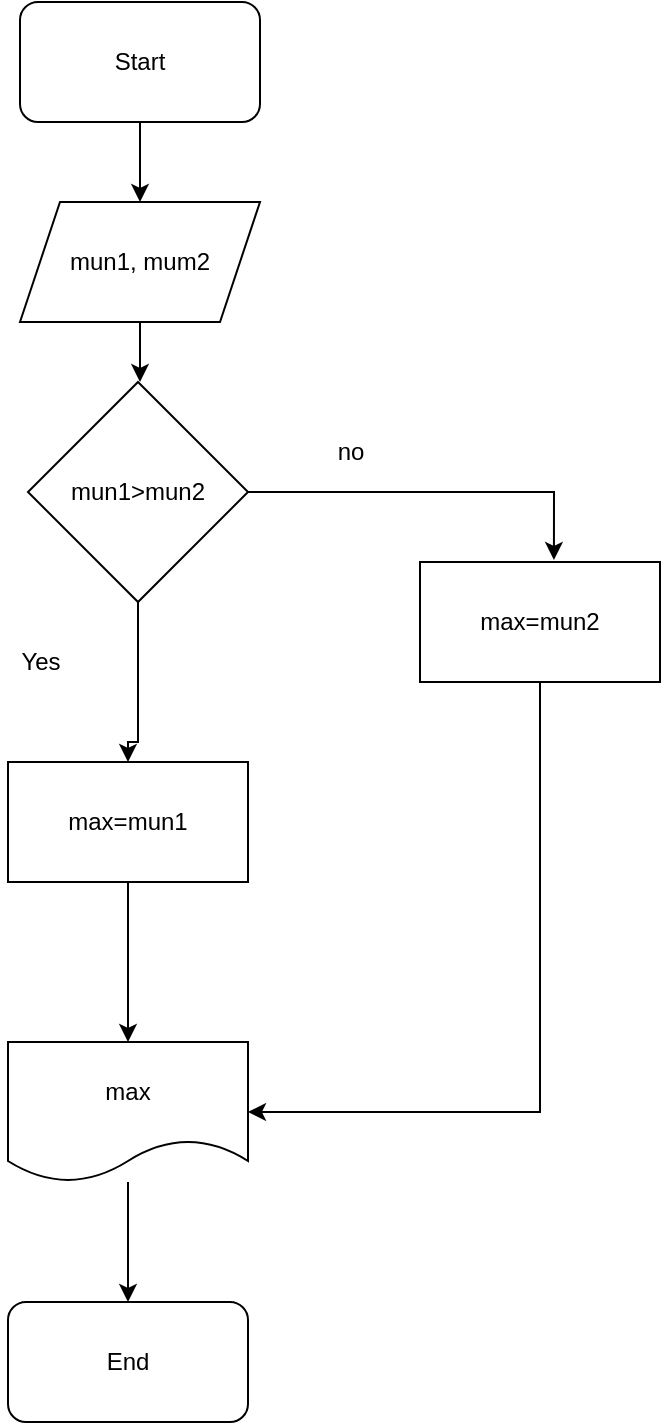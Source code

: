 <mxfile version="21.2.9" type="github" pages="7">
  <diagram name="Страница 1" id="uxnz9vhHTXcFMgI0jxYp">
    <mxGraphModel dx="1120" dy="517" grid="1" gridSize="10" guides="1" tooltips="1" connect="1" arrows="1" fold="1" page="1" pageScale="1" pageWidth="827" pageHeight="1169" math="0" shadow="0">
      <root>
        <mxCell id="0" />
        <mxCell id="1" parent="0" />
        <mxCell id="wU9rwhiuTSQsIpwdiBXm-5" style="edgeStyle=orthogonalEdgeStyle;rounded=0;orthogonalLoop=1;jettySize=auto;html=1;exitX=0.5;exitY=1;exitDx=0;exitDy=0;entryX=0.5;entryY=0;entryDx=0;entryDy=0;" parent="1" source="wU9rwhiuTSQsIpwdiBXm-1" target="wU9rwhiuTSQsIpwdiBXm-2" edge="1">
          <mxGeometry relative="1" as="geometry" />
        </mxCell>
        <mxCell id="wU9rwhiuTSQsIpwdiBXm-1" value="Start" style="rounded=1;whiteSpace=wrap;html=1;" parent="1" vertex="1">
          <mxGeometry x="360" y="320" width="120" height="60" as="geometry" />
        </mxCell>
        <mxCell id="wU9rwhiuTSQsIpwdiBXm-6" style="edgeStyle=orthogonalEdgeStyle;rounded=0;orthogonalLoop=1;jettySize=auto;html=1;" parent="1" source="wU9rwhiuTSQsIpwdiBXm-2" edge="1">
          <mxGeometry relative="1" as="geometry">
            <mxPoint x="420" y="510" as="targetPoint" />
          </mxGeometry>
        </mxCell>
        <mxCell id="wU9rwhiuTSQsIpwdiBXm-2" value="mun1, mum2" style="shape=parallelogram;perimeter=parallelogramPerimeter;whiteSpace=wrap;html=1;fixedSize=1;" parent="1" vertex="1">
          <mxGeometry x="360" y="420" width="120" height="60" as="geometry" />
        </mxCell>
        <mxCell id="wU9rwhiuTSQsIpwdiBXm-8" style="edgeStyle=orthogonalEdgeStyle;rounded=0;orthogonalLoop=1;jettySize=auto;html=1;exitX=0.5;exitY=1;exitDx=0;exitDy=0;entryX=0.5;entryY=0;entryDx=0;entryDy=0;" parent="1" source="wU9rwhiuTSQsIpwdiBXm-3" target="wU9rwhiuTSQsIpwdiBXm-7" edge="1">
          <mxGeometry relative="1" as="geometry" />
        </mxCell>
        <mxCell id="wU9rwhiuTSQsIpwdiBXm-3" value="max=mun1" style="rounded=0;whiteSpace=wrap;html=1;" parent="1" vertex="1">
          <mxGeometry x="354" y="700" width="120" height="60" as="geometry" />
        </mxCell>
        <mxCell id="wU9rwhiuTSQsIpwdiBXm-10" style="edgeStyle=orthogonalEdgeStyle;rounded=0;orthogonalLoop=1;jettySize=auto;html=1;entryX=0.5;entryY=0;entryDx=0;entryDy=0;" parent="1" source="wU9rwhiuTSQsIpwdiBXm-7" target="wU9rwhiuTSQsIpwdiBXm-9" edge="1">
          <mxGeometry relative="1" as="geometry" />
        </mxCell>
        <mxCell id="wU9rwhiuTSQsIpwdiBXm-7" value="max" style="shape=document;whiteSpace=wrap;html=1;boundedLbl=1;" parent="1" vertex="1">
          <mxGeometry x="354" y="840" width="120" height="70" as="geometry" />
        </mxCell>
        <mxCell id="wU9rwhiuTSQsIpwdiBXm-9" value="End" style="rounded=1;whiteSpace=wrap;html=1;" parent="1" vertex="1">
          <mxGeometry x="354" y="970" width="120" height="60" as="geometry" />
        </mxCell>
        <mxCell id="wU9rwhiuTSQsIpwdiBXm-19" style="edgeStyle=orthogonalEdgeStyle;rounded=0;orthogonalLoop=1;jettySize=auto;html=1;exitX=0.5;exitY=1;exitDx=0;exitDy=0;entryX=0.5;entryY=0;entryDx=0;entryDy=0;" parent="1" source="wU9rwhiuTSQsIpwdiBXm-13" target="wU9rwhiuTSQsIpwdiBXm-3" edge="1">
          <mxGeometry relative="1" as="geometry">
            <Array as="points">
              <mxPoint x="419" y="690" />
              <mxPoint x="414" y="690" />
            </Array>
          </mxGeometry>
        </mxCell>
        <mxCell id="wU9rwhiuTSQsIpwdiBXm-20" style="edgeStyle=orthogonalEdgeStyle;rounded=0;orthogonalLoop=1;jettySize=auto;html=1;exitX=1;exitY=0.5;exitDx=0;exitDy=0;entryX=0.558;entryY=-0.017;entryDx=0;entryDy=0;entryPerimeter=0;" parent="1" source="wU9rwhiuTSQsIpwdiBXm-13" target="wU9rwhiuTSQsIpwdiBXm-14" edge="1">
          <mxGeometry relative="1" as="geometry" />
        </mxCell>
        <mxCell id="wU9rwhiuTSQsIpwdiBXm-13" value="mun1&amp;gt;mun2" style="rhombus;whiteSpace=wrap;html=1;" parent="1" vertex="1">
          <mxGeometry x="364" y="510" width="110" height="110" as="geometry" />
        </mxCell>
        <mxCell id="wU9rwhiuTSQsIpwdiBXm-21" style="edgeStyle=orthogonalEdgeStyle;rounded=0;orthogonalLoop=1;jettySize=auto;html=1;exitX=0.5;exitY=1;exitDx=0;exitDy=0;entryX=1;entryY=0.5;entryDx=0;entryDy=0;" parent="1" source="wU9rwhiuTSQsIpwdiBXm-14" target="wU9rwhiuTSQsIpwdiBXm-7" edge="1">
          <mxGeometry relative="1" as="geometry" />
        </mxCell>
        <mxCell id="wU9rwhiuTSQsIpwdiBXm-14" value="max=mun2" style="rounded=0;whiteSpace=wrap;html=1;" parent="1" vertex="1">
          <mxGeometry x="560" y="600" width="120" height="60" as="geometry" />
        </mxCell>
        <mxCell id="wU9rwhiuTSQsIpwdiBXm-17" value="Yes" style="text;html=1;align=center;verticalAlign=middle;resizable=0;points=[];autosize=1;strokeColor=none;fillColor=none;" parent="1" vertex="1">
          <mxGeometry x="350" y="635" width="40" height="30" as="geometry" />
        </mxCell>
        <mxCell id="wU9rwhiuTSQsIpwdiBXm-18" value="no" style="text;html=1;align=center;verticalAlign=middle;resizable=0;points=[];autosize=1;strokeColor=none;fillColor=none;" parent="1" vertex="1">
          <mxGeometry x="505" y="530" width="40" height="30" as="geometry" />
        </mxCell>
      </root>
    </mxGraphModel>
  </diagram>
  <diagram id="h6aWT-U0k7Mm_mXql9z8" name="Страница 2">
    <mxGraphModel dx="1120" dy="517" grid="1" gridSize="10" guides="1" tooltips="1" connect="1" arrows="1" fold="1" page="1" pageScale="1" pageWidth="827" pageHeight="1169" math="0" shadow="0">
      <root>
        <mxCell id="0" />
        <mxCell id="1" parent="0" />
        <mxCell id="m2UFrvvLYF11WFQ3Y-xX-1" style="edgeStyle=orthogonalEdgeStyle;rounded=0;orthogonalLoop=1;jettySize=auto;html=1;entryX=0.5;entryY=0;entryDx=0;entryDy=0;" parent="1" source="Je7Qakjjor1q8qZBA0ak-1" target="Je7Qakjjor1q8qZBA0ak-2" edge="1">
          <mxGeometry relative="1" as="geometry" />
        </mxCell>
        <mxCell id="Je7Qakjjor1q8qZBA0ak-1" value="Start" style="rounded=1;whiteSpace=wrap;html=1;" parent="1" vertex="1">
          <mxGeometry x="70" y="90" width="120" height="30" as="geometry" />
        </mxCell>
        <mxCell id="m2UFrvvLYF11WFQ3Y-xX-2" style="edgeStyle=orthogonalEdgeStyle;rounded=0;orthogonalLoop=1;jettySize=auto;html=1;exitX=0.5;exitY=1;exitDx=0;exitDy=0;entryX=0.5;entryY=0;entryDx=0;entryDy=0;" parent="1" source="Je7Qakjjor1q8qZBA0ak-2" target="vrm_DqbYDTSAGdrSfgax-1" edge="1">
          <mxGeometry relative="1" as="geometry">
            <mxPoint x="380" y="280" as="targetPoint" />
          </mxGeometry>
        </mxCell>
        <mxCell id="Je7Qakjjor1q8qZBA0ak-2" value="mun=a&lt;br&gt;mun=b&lt;br&gt;mun=c&lt;br&gt;mun=d" style="shape=parallelogram;perimeter=parallelogramPerimeter;whiteSpace=wrap;html=1;fixedSize=1;" parent="1" vertex="1">
          <mxGeometry x="50" y="160" width="160" height="70" as="geometry" />
        </mxCell>
        <mxCell id="xQ5C4wK7SZy0KjX-sonF-2" style="edgeStyle=orthogonalEdgeStyle;rounded=0;orthogonalLoop=1;jettySize=auto;html=1;exitX=0.5;exitY=1;exitDx=0;exitDy=0;entryX=0.5;entryY=0;entryDx=0;entryDy=0;" parent="1" source="vrm_DqbYDTSAGdrSfgax-1" target="xQ5C4wK7SZy0KjX-sonF-1" edge="1">
          <mxGeometry relative="1" as="geometry" />
        </mxCell>
        <mxCell id="vrm_DqbYDTSAGdrSfgax-1" value="average=(a+b+c+d)/4" style="rhombus;whiteSpace=wrap;html=1;" parent="1" vertex="1">
          <mxGeometry x="50" y="270" width="160" height="60" as="geometry" />
        </mxCell>
        <mxCell id="xQ5C4wK7SZy0KjX-sonF-4" style="edgeStyle=orthogonalEdgeStyle;rounded=0;orthogonalLoop=1;jettySize=auto;html=1;entryX=0.5;entryY=0;entryDx=0;entryDy=0;" parent="1" source="xQ5C4wK7SZy0KjX-sonF-1" target="xQ5C4wK7SZy0KjX-sonF-3" edge="1">
          <mxGeometry relative="1" as="geometry" />
        </mxCell>
        <mxCell id="xQ5C4wK7SZy0KjX-sonF-1" value="average" style="shape=document;whiteSpace=wrap;html=1;boundedLbl=1;size=0.286;" parent="1" vertex="1">
          <mxGeometry x="70" y="360" width="120" height="40" as="geometry" />
        </mxCell>
        <mxCell id="xQ5C4wK7SZy0KjX-sonF-3" value="End" style="rounded=1;whiteSpace=wrap;html=1;" parent="1" vertex="1">
          <mxGeometry x="70" y="430" width="120" height="30" as="geometry" />
        </mxCell>
        <mxCell id="xQ5C4wK7SZy0KjX-sonF-5" value="Задача № 3" style="text;html=1;align=center;verticalAlign=middle;resizable=0;points=[];autosize=1;strokeColor=none;fillColor=none;" parent="1" vertex="1">
          <mxGeometry x="80" y="15" width="90" height="30" as="geometry" />
        </mxCell>
        <mxCell id="rHBmW0D9Ny3igHGnYSGI-1" style="edgeStyle=orthogonalEdgeStyle;rounded=0;orthogonalLoop=1;jettySize=auto;html=1;exitX=0.5;exitY=1;exitDx=0;exitDy=0;entryX=0.5;entryY=0;entryDx=0;entryDy=0;" parent="1" source="xQ5C4wK7SZy0KjX-sonF-6" target="xQ5C4wK7SZy0KjX-sonF-8" edge="1">
          <mxGeometry relative="1" as="geometry" />
        </mxCell>
        <mxCell id="xQ5C4wK7SZy0KjX-sonF-6" value="Start" style="rounded=1;whiteSpace=wrap;html=1;" parent="1" vertex="1">
          <mxGeometry x="500" y="60" width="120" height="30" as="geometry" />
        </mxCell>
        <mxCell id="xQ5C4wK7SZy0KjX-sonF-7" value="Задача № 6" style="text;html=1;align=center;verticalAlign=middle;resizable=0;points=[];autosize=1;strokeColor=none;fillColor=none;" parent="1" vertex="1">
          <mxGeometry x="505" y="15" width="90" height="30" as="geometry" />
        </mxCell>
        <mxCell id="rHBmW0D9Ny3igHGnYSGI-4" style="edgeStyle=orthogonalEdgeStyle;rounded=0;orthogonalLoop=1;jettySize=auto;html=1;exitX=0.5;exitY=1;exitDx=0;exitDy=0;entryX=0.5;entryY=0;entryDx=0;entryDy=0;" parent="1" source="xQ5C4wK7SZy0KjX-sonF-8" target="rHBmW0D9Ny3igHGnYSGI-2" edge="1">
          <mxGeometry relative="1" as="geometry" />
        </mxCell>
        <mxCell id="xQ5C4wK7SZy0KjX-sonF-8" value="mun=n&lt;br&gt;fact=1&lt;br&gt;i=1" style="shape=parallelogram;perimeter=parallelogramPerimeter;whiteSpace=wrap;html=1;fixedSize=1;" parent="1" vertex="1">
          <mxGeometry x="480" y="120" width="160" height="50" as="geometry" />
        </mxCell>
        <mxCell id="rHBmW0D9Ny3igHGnYSGI-7" style="edgeStyle=orthogonalEdgeStyle;rounded=0;orthogonalLoop=1;jettySize=auto;html=1;exitX=0.5;exitY=1;exitDx=0;exitDy=0;entryX=0.5;entryY=0;entryDx=0;entryDy=0;" parent="1" source="rHBmW0D9Ny3igHGnYSGI-2" target="rHBmW0D9Ny3igHGnYSGI-5" edge="1">
          <mxGeometry relative="1" as="geometry" />
        </mxCell>
        <mxCell id="rHBmW0D9Ny3igHGnYSGI-11" style="edgeStyle=orthogonalEdgeStyle;rounded=0;orthogonalLoop=1;jettySize=auto;html=1;exitX=1;exitY=0.5;exitDx=0;exitDy=0;entryX=1;entryY=0.75;entryDx=0;entryDy=0;" parent="1" source="rHBmW0D9Ny3igHGnYSGI-2" edge="1">
          <mxGeometry relative="1" as="geometry">
            <mxPoint x="620" y="422.5" as="targetPoint" />
            <Array as="points">
              <mxPoint x="760" y="230" />
              <mxPoint x="760" y="415" />
              <mxPoint x="620" y="415" />
            </Array>
          </mxGeometry>
        </mxCell>
        <mxCell id="rHBmW0D9Ny3igHGnYSGI-2" value="i&amp;lt;=n" style="rhombus;whiteSpace=wrap;html=1;" parent="1" vertex="1">
          <mxGeometry x="480" y="200" width="160" height="60" as="geometry" />
        </mxCell>
        <mxCell id="rHBmW0D9Ny3igHGnYSGI-8" style="edgeStyle=orthogonalEdgeStyle;rounded=0;orthogonalLoop=1;jettySize=auto;html=1;exitX=0.5;exitY=1;exitDx=0;exitDy=0;entryX=0.5;entryY=0;entryDx=0;entryDy=0;" parent="1" source="rHBmW0D9Ny3igHGnYSGI-5" target="rHBmW0D9Ny3igHGnYSGI-6" edge="1">
          <mxGeometry relative="1" as="geometry" />
        </mxCell>
        <mxCell id="rHBmW0D9Ny3igHGnYSGI-5" value="fact=fact*i" style="rounded=0;whiteSpace=wrap;html=1;" parent="1" vertex="1">
          <mxGeometry x="500" y="290" width="120" height="30" as="geometry" />
        </mxCell>
        <mxCell id="rHBmW0D9Ny3igHGnYSGI-19" style="edgeStyle=orthogonalEdgeStyle;rounded=0;orthogonalLoop=1;jettySize=auto;html=1;exitX=0;exitY=0.5;exitDx=0;exitDy=0;entryX=0;entryY=0.5;entryDx=0;entryDy=0;" parent="1" source="rHBmW0D9Ny3igHGnYSGI-6" target="rHBmW0D9Ny3igHGnYSGI-2" edge="1">
          <mxGeometry relative="1" as="geometry">
            <Array as="points">
              <mxPoint x="400" y="365" />
              <mxPoint x="400" y="230" />
            </Array>
          </mxGeometry>
        </mxCell>
        <mxCell id="rHBmW0D9Ny3igHGnYSGI-6" value="i=i+1" style="rounded=0;whiteSpace=wrap;html=1;" parent="1" vertex="1">
          <mxGeometry x="500" y="350" width="120" height="30" as="geometry" />
        </mxCell>
        <mxCell id="rHBmW0D9Ny3igHGnYSGI-10" value="Yes" style="text;html=1;align=center;verticalAlign=middle;resizable=0;points=[];autosize=1;strokeColor=none;fillColor=none;" parent="1" vertex="1">
          <mxGeometry x="510" y="260" width="40" height="30" as="geometry" />
        </mxCell>
        <mxCell id="rHBmW0D9Ny3igHGnYSGI-12" value="no" style="text;html=1;align=center;verticalAlign=middle;resizable=0;points=[];autosize=1;strokeColor=none;fillColor=none;" parent="1" vertex="1">
          <mxGeometry x="650" y="190" width="40" height="30" as="geometry" />
        </mxCell>
        <mxCell id="rHBmW0D9Ny3igHGnYSGI-15" style="edgeStyle=orthogonalEdgeStyle;rounded=0;orthogonalLoop=1;jettySize=auto;html=1;exitX=0.5;exitY=1;exitDx=0;exitDy=0;startArrow=none;" parent="1" source="rHBmW0D9Ny3igHGnYSGI-20" target="rHBmW0D9Ny3igHGnYSGI-14" edge="1">
          <mxGeometry relative="1" as="geometry">
            <mxPoint x="560" y="430" as="sourcePoint" />
          </mxGeometry>
        </mxCell>
        <mxCell id="rHBmW0D9Ny3igHGnYSGI-14" value="End" style="rounded=1;whiteSpace=wrap;html=1;" parent="1" vertex="1">
          <mxGeometry x="500" y="460" width="120" height="30" as="geometry" />
        </mxCell>
        <mxCell id="rHBmW0D9Ny3igHGnYSGI-16" style="edgeStyle=orthogonalEdgeStyle;rounded=0;orthogonalLoop=1;jettySize=auto;html=1;exitX=0.5;exitY=1;exitDx=0;exitDy=0;" parent="1" source="xQ5C4wK7SZy0KjX-sonF-6" target="xQ5C4wK7SZy0KjX-sonF-6" edge="1">
          <mxGeometry relative="1" as="geometry" />
        </mxCell>
        <mxCell id="rHBmW0D9Ny3igHGnYSGI-17" style="edgeStyle=orthogonalEdgeStyle;rounded=0;orthogonalLoop=1;jettySize=auto;html=1;exitX=0.5;exitY=1;exitDx=0;exitDy=0;" parent="1" source="xQ5C4wK7SZy0KjX-sonF-8" target="xQ5C4wK7SZy0KjX-sonF-8" edge="1">
          <mxGeometry relative="1" as="geometry" />
        </mxCell>
        <mxCell id="rHBmW0D9Ny3igHGnYSGI-18" style="edgeStyle=orthogonalEdgeStyle;rounded=0;orthogonalLoop=1;jettySize=auto;html=1;exitX=0.5;exitY=1;exitDx=0;exitDy=0;" parent="1" source="rHBmW0D9Ny3igHGnYSGI-2" target="rHBmW0D9Ny3igHGnYSGI-2" edge="1">
          <mxGeometry relative="1" as="geometry" />
        </mxCell>
        <mxCell id="rHBmW0D9Ny3igHGnYSGI-21" value="" style="edgeStyle=orthogonalEdgeStyle;rounded=0;orthogonalLoop=1;jettySize=auto;html=1;exitX=0.5;exitY=1;exitDx=0;exitDy=0;endArrow=none;" parent="1" target="rHBmW0D9Ny3igHGnYSGI-20" edge="1">
          <mxGeometry relative="1" as="geometry">
            <mxPoint x="560" y="430" as="sourcePoint" />
            <mxPoint x="560" y="460" as="targetPoint" />
          </mxGeometry>
        </mxCell>
        <mxCell id="rHBmW0D9Ny3igHGnYSGI-20" value="fact=n" style="shape=document;whiteSpace=wrap;html=1;boundedLbl=1;" parent="1" vertex="1">
          <mxGeometry x="500" y="400" width="120" height="40" as="geometry" />
        </mxCell>
      </root>
    </mxGraphModel>
  </diagram>
  <diagram id="Yz3bK2Tp9dlmERWtRr02" name="Страница 3">
    <mxGraphModel dx="1120" dy="517" grid="1" gridSize="10" guides="1" tooltips="1" connect="1" arrows="1" fold="1" page="1" pageScale="1" pageWidth="827" pageHeight="1169" math="0" shadow="0">
      <root>
        <mxCell id="0" />
        <mxCell id="1" parent="0" />
        <mxCell id="GNSN3MLiHF80fZSFZUa4-2" style="edgeStyle=orthogonalEdgeStyle;rounded=0;orthogonalLoop=1;jettySize=auto;html=1;exitX=0.5;exitY=1;exitDx=0;exitDy=0;entryX=0.5;entryY=0;entryDx=0;entryDy=0;shadow=1;" parent="1" source="ym0SZw0VrPMT8Ns33WpU-1" target="ym0SZw0VrPMT8Ns33WpU-2" edge="1">
          <mxGeometry relative="1" as="geometry" />
        </mxCell>
        <mxCell id="ym0SZw0VrPMT8Ns33WpU-1" value="Start" style="rounded=1;whiteSpace=wrap;html=1;shadow=1;" parent="1" vertex="1">
          <mxGeometry x="292" y="20" width="120" height="20" as="geometry" />
        </mxCell>
        <mxCell id="GNSN3MLiHF80fZSFZUa4-4" style="edgeStyle=orthogonalEdgeStyle;rounded=0;orthogonalLoop=1;jettySize=auto;html=1;shadow=1;" parent="1" target="GNSN3MLiHF80fZSFZUa4-3" edge="1">
          <mxGeometry relative="1" as="geometry">
            <mxPoint x="352" y="160" as="sourcePoint" />
          </mxGeometry>
        </mxCell>
        <mxCell id="T8hlSe4GFFSS-BspI5E3-10" style="edgeStyle=orthogonalEdgeStyle;rounded=0;orthogonalLoop=1;jettySize=auto;html=1;exitX=0.5;exitY=1;exitDx=0;exitDy=0;entryX=0.5;entryY=0;entryDx=0;entryDy=0;shadow=1;" parent="1" source="ym0SZw0VrPMT8Ns33WpU-2" target="GNSN3MLiHF80fZSFZUa4-3" edge="1">
          <mxGeometry relative="1" as="geometry" />
        </mxCell>
        <mxCell id="ym0SZw0VrPMT8Ns33WpU-2" value="imax=1a&lt;br&gt;imin=1m&lt;br&gt;array=n" style="rounded=0;whiteSpace=wrap;html=1;shadow=1;" parent="1" vertex="1">
          <mxGeometry x="297" y="60" width="116" height="50" as="geometry" />
        </mxCell>
        <mxCell id="GNSN3MLiHF80fZSFZUa4-8" style="edgeStyle=orthogonalEdgeStyle;rounded=0;orthogonalLoop=1;jettySize=auto;html=1;exitX=0.5;exitY=1;exitDx=0;exitDy=0;entryX=0.5;entryY=0;entryDx=0;entryDy=0;shadow=1;" parent="1" source="GNSN3MLiHF80fZSFZUa4-3" target="GNSN3MLiHF80fZSFZUa4-5" edge="1">
          <mxGeometry relative="1" as="geometry" />
        </mxCell>
        <mxCell id="T8hlSe4GFFSS-BspI5E3-8" style="edgeStyle=orthogonalEdgeStyle;rounded=0;orthogonalLoop=1;jettySize=auto;html=1;exitX=1;exitY=0.5;exitDx=0;exitDy=0;entryX=0;entryY=0.5;entryDx=0;entryDy=0;shadow=1;" parent="1" source="GNSN3MLiHF80fZSFZUa4-3" target="T8hlSe4GFFSS-BspI5E3-6" edge="1">
          <mxGeometry relative="1" as="geometry" />
        </mxCell>
        <mxCell id="GNSN3MLiHF80fZSFZUa4-3" value="i=2, N" style="rhombus;whiteSpace=wrap;html=1;shadow=1;" parent="1" vertex="1">
          <mxGeometry x="270" y="130" width="170" height="50" as="geometry" />
        </mxCell>
        <mxCell id="GNSN3MLiHF80fZSFZUa4-10" style="edgeStyle=orthogonalEdgeStyle;rounded=0;orthogonalLoop=1;jettySize=auto;html=1;exitX=1;exitY=0.5;exitDx=0;exitDy=0;entryX=0.5;entryY=0;entryDx=0;entryDy=0;shadow=1;" parent="1" source="GNSN3MLiHF80fZSFZUa4-5" target="GNSN3MLiHF80fZSFZUa4-6" edge="1">
          <mxGeometry relative="1" as="geometry" />
        </mxCell>
        <mxCell id="T8hlSe4GFFSS-BspI5E3-1" style="edgeStyle=orthogonalEdgeStyle;rounded=0;orthogonalLoop=1;jettySize=auto;html=1;exitX=0;exitY=0.5;exitDx=0;exitDy=0;entryX=0.5;entryY=0;entryDx=0;entryDy=0;shadow=1;" parent="1" source="GNSN3MLiHF80fZSFZUa4-5" target="GNSN3MLiHF80fZSFZUa4-14" edge="1">
          <mxGeometry relative="1" as="geometry" />
        </mxCell>
        <mxCell id="GNSN3MLiHF80fZSFZUa4-5" value="Xi&amp;gt;Xmax" style="rhombus;whiteSpace=wrap;html=1;shadow=1;" parent="1" vertex="1">
          <mxGeometry x="270" y="200" width="170" height="50" as="geometry" />
        </mxCell>
        <mxCell id="T8hlSe4GFFSS-BspI5E3-3" style="edgeStyle=orthogonalEdgeStyle;rounded=0;orthogonalLoop=1;jettySize=auto;html=1;exitX=0.5;exitY=1;exitDx=0;exitDy=0;entryX=0;entryY=0.5;entryDx=0;entryDy=0;shadow=1;" parent="1" source="GNSN3MLiHF80fZSFZUa4-6" target="GNSN3MLiHF80fZSFZUa4-3" edge="1">
          <mxGeometry relative="1" as="geometry">
            <Array as="points">
              <mxPoint x="500" y="350" />
              <mxPoint x="120" y="350" />
              <mxPoint x="120" y="155" />
            </Array>
          </mxGeometry>
        </mxCell>
        <mxCell id="T8hlSe4GFFSS-BspI5E3-11" value="" style="edgeStyle=orthogonalEdgeStyle;rounded=0;orthogonalLoop=1;jettySize=auto;html=1;shadow=1;" parent="1" source="GNSN3MLiHF80fZSFZUa4-6" target="GNSN3MLiHF80fZSFZUa4-13" edge="1">
          <mxGeometry relative="1" as="geometry" />
        </mxCell>
        <mxCell id="GNSN3MLiHF80fZSFZUa4-6" value="Xi&amp;lt;Xmin" style="rhombus;whiteSpace=wrap;html=1;shadow=1;" parent="1" vertex="1">
          <mxGeometry x="440" y="270" width="120" height="40" as="geometry" />
        </mxCell>
        <mxCell id="GNSN3MLiHF80fZSFZUa4-11" value="no" style="text;html=1;align=center;verticalAlign=middle;resizable=0;points=[];autosize=1;strokeColor=none;fillColor=none;shadow=1;" parent="1" vertex="1">
          <mxGeometry x="440" y="190" width="40" height="30" as="geometry" />
        </mxCell>
        <mxCell id="T8hlSe4GFFSS-BspI5E3-13" style="edgeStyle=orthogonalEdgeStyle;rounded=0;orthogonalLoop=1;jettySize=auto;html=1;exitX=0.5;exitY=1;exitDx=0;exitDy=0;shadow=1;" parent="1" source="GNSN3MLiHF80fZSFZUa4-13" edge="1">
          <mxGeometry relative="1" as="geometry">
            <mxPoint x="352" y="350" as="targetPoint" />
          </mxGeometry>
        </mxCell>
        <mxCell id="GNSN3MLiHF80fZSFZUa4-13" value="min=Xi&lt;br&gt;imin=i" style="rounded=0;whiteSpace=wrap;html=1;shadow=1;" parent="1" vertex="1">
          <mxGeometry x="292" y="270" width="120" height="40" as="geometry" />
        </mxCell>
        <mxCell id="T8hlSe4GFFSS-BspI5E3-12" style="edgeStyle=orthogonalEdgeStyle;rounded=0;orthogonalLoop=1;jettySize=auto;html=1;exitX=0.5;exitY=1;exitDx=0;exitDy=0;shadow=1;" parent="1" source="GNSN3MLiHF80fZSFZUa4-14" edge="1">
          <mxGeometry relative="1" as="geometry">
            <mxPoint x="200" y="350" as="targetPoint" />
          </mxGeometry>
        </mxCell>
        <mxCell id="GNSN3MLiHF80fZSFZUa4-14" value="max=Xi&lt;br&gt;imax=i" style="rounded=0;whiteSpace=wrap;html=1;shadow=1;" parent="1" vertex="1">
          <mxGeometry x="140" y="270" width="120" height="40" as="geometry" />
        </mxCell>
        <mxCell id="GNSN3MLiHF80fZSFZUa4-16" value="yes" style="text;html=1;align=center;verticalAlign=middle;resizable=0;points=[];autosize=1;strokeColor=none;fillColor=none;shadow=1;" parent="1" vertex="1">
          <mxGeometry x="410" y="250" width="40" height="30" as="geometry" />
        </mxCell>
        <mxCell id="T8hlSe4GFFSS-BspI5E3-2" value="yes" style="text;html=1;align=center;verticalAlign=middle;resizable=0;points=[];autosize=1;strokeColor=none;fillColor=none;shadow=1;" parent="1" vertex="1">
          <mxGeometry x="210" y="190" width="40" height="30" as="geometry" />
        </mxCell>
        <mxCell id="T8hlSe4GFFSS-BspI5E3-9" value="" style="edgeStyle=orthogonalEdgeStyle;rounded=0;orthogonalLoop=1;jettySize=auto;html=1;shadow=1;" parent="1" source="T8hlSe4GFFSS-BspI5E3-6" target="T8hlSe4GFFSS-BspI5E3-7" edge="1">
          <mxGeometry relative="1" as="geometry" />
        </mxCell>
        <mxCell id="T8hlSe4GFFSS-BspI5E3-6" value="imax&lt;br&gt;imin" style="shape=document;whiteSpace=wrap;html=1;boundedLbl=1;shadow=1;" parent="1" vertex="1">
          <mxGeometry x="515" y="130" width="120" height="50" as="geometry" />
        </mxCell>
        <mxCell id="T8hlSe4GFFSS-BspI5E3-7" value="End" style="rounded=1;whiteSpace=wrap;html=1;shadow=1;" parent="1" vertex="1">
          <mxGeometry x="515" y="210" width="120" height="20" as="geometry" />
        </mxCell>
        <mxCell id="T8hlSe4GFFSS-BspI5E3-14" value="no" style="text;html=1;align=center;verticalAlign=middle;resizable=0;points=[];autosize=1;strokeColor=none;fillColor=none;shadow=1;" parent="1" vertex="1">
          <mxGeometry x="515" y="310" width="40" height="30" as="geometry" />
        </mxCell>
        <mxCell id="T8hlSe4GFFSS-BspI5E3-15" value="Зад № 3" style="text;html=1;align=center;verticalAlign=middle;resizable=0;points=[];autosize=1;strokeColor=none;fillColor=none;shadow=1;" parent="1" vertex="1">
          <mxGeometry x="125" y="20" width="70" height="30" as="geometry" />
        </mxCell>
      </root>
    </mxGraphModel>
  </diagram>
  <diagram id="B80S4qFVy5qvijRIZMMU" name="Страница 4">
    <mxGraphModel dx="1120" dy="517" grid="1" gridSize="10" guides="1" tooltips="1" connect="1" arrows="1" fold="1" page="1" pageScale="1" pageWidth="827" pageHeight="1169" math="0" shadow="0">
      <root>
        <mxCell id="0" />
        <mxCell id="1" parent="0" />
        <mxCell id="hNTTR8GIUI1uI2xIz4LK-15" value="Книги" style="shape=table;startSize=30;container=1;collapsible=1;childLayout=tableLayout;fixedRows=1;rowLines=0;fontStyle=1;align=center;resizeLast=1;" parent="1" vertex="1">
          <mxGeometry x="80" y="40" width="180" height="180" as="geometry" />
        </mxCell>
        <mxCell id="hNTTR8GIUI1uI2xIz4LK-16" value="" style="shape=tableRow;horizontal=0;startSize=0;swimlaneHead=0;swimlaneBody=0;fillColor=none;collapsible=0;dropTarget=0;points=[[0,0.5],[1,0.5]];portConstraint=eastwest;top=0;left=0;right=0;bottom=1;" parent="hNTTR8GIUI1uI2xIz4LK-15" vertex="1">
          <mxGeometry y="30" width="180" height="30" as="geometry" />
        </mxCell>
        <mxCell id="hNTTR8GIUI1uI2xIz4LK-17" value="PK" style="shape=partialRectangle;connectable=0;fillColor=none;top=0;left=0;bottom=0;right=0;fontStyle=1;overflow=hidden;" parent="hNTTR8GIUI1uI2xIz4LK-16" vertex="1">
          <mxGeometry width="30" height="30" as="geometry">
            <mxRectangle width="30" height="30" as="alternateBounds" />
          </mxGeometry>
        </mxCell>
        <mxCell id="hNTTR8GIUI1uI2xIz4LK-18" value="ИД Книги" style="shape=partialRectangle;connectable=0;fillColor=none;top=0;left=0;bottom=0;right=0;align=left;spacingLeft=6;fontStyle=5;overflow=hidden;" parent="hNTTR8GIUI1uI2xIz4LK-16" vertex="1">
          <mxGeometry x="30" width="150" height="30" as="geometry">
            <mxRectangle width="150" height="30" as="alternateBounds" />
          </mxGeometry>
        </mxCell>
        <mxCell id="hNTTR8GIUI1uI2xIz4LK-19" value="" style="shape=tableRow;horizontal=0;startSize=0;swimlaneHead=0;swimlaneBody=0;fillColor=none;collapsible=0;dropTarget=0;points=[[0,0.5],[1,0.5]];portConstraint=eastwest;top=0;left=0;right=0;bottom=0;" parent="hNTTR8GIUI1uI2xIz4LK-15" vertex="1">
          <mxGeometry y="60" width="180" height="30" as="geometry" />
        </mxCell>
        <mxCell id="hNTTR8GIUI1uI2xIz4LK-20" value="" style="shape=partialRectangle;connectable=0;fillColor=none;top=0;left=0;bottom=0;right=0;editable=1;overflow=hidden;" parent="hNTTR8GIUI1uI2xIz4LK-19" vertex="1">
          <mxGeometry width="30" height="30" as="geometry">
            <mxRectangle width="30" height="30" as="alternateBounds" />
          </mxGeometry>
        </mxCell>
        <mxCell id="hNTTR8GIUI1uI2xIz4LK-21" value="Название" style="shape=partialRectangle;connectable=0;fillColor=none;top=0;left=0;bottom=0;right=0;align=left;spacingLeft=6;overflow=hidden;" parent="hNTTR8GIUI1uI2xIz4LK-19" vertex="1">
          <mxGeometry x="30" width="150" height="30" as="geometry">
            <mxRectangle width="150" height="30" as="alternateBounds" />
          </mxGeometry>
        </mxCell>
        <mxCell id="hNTTR8GIUI1uI2xIz4LK-22" value="" style="shape=tableRow;horizontal=0;startSize=0;swimlaneHead=0;swimlaneBody=0;fillColor=none;collapsible=0;dropTarget=0;points=[[0,0.5],[1,0.5]];portConstraint=eastwest;top=0;left=0;right=0;bottom=0;" parent="hNTTR8GIUI1uI2xIz4LK-15" vertex="1">
          <mxGeometry y="90" width="180" height="30" as="geometry" />
        </mxCell>
        <mxCell id="hNTTR8GIUI1uI2xIz4LK-23" value="" style="shape=partialRectangle;connectable=0;fillColor=none;top=0;left=0;bottom=0;right=0;editable=1;overflow=hidden;" parent="hNTTR8GIUI1uI2xIz4LK-22" vertex="1">
          <mxGeometry width="30" height="30" as="geometry">
            <mxRectangle width="30" height="30" as="alternateBounds" />
          </mxGeometry>
        </mxCell>
        <mxCell id="hNTTR8GIUI1uI2xIz4LK-24" value="Год издание" style="shape=partialRectangle;connectable=0;fillColor=none;top=0;left=0;bottom=0;right=0;align=left;spacingLeft=6;overflow=hidden;" parent="hNTTR8GIUI1uI2xIz4LK-22" vertex="1">
          <mxGeometry x="30" width="150" height="30" as="geometry">
            <mxRectangle width="150" height="30" as="alternateBounds" />
          </mxGeometry>
        </mxCell>
        <mxCell id="hNTTR8GIUI1uI2xIz4LK-25" value="" style="shape=tableRow;horizontal=0;startSize=0;swimlaneHead=0;swimlaneBody=0;fillColor=none;collapsible=0;dropTarget=0;points=[[0,0.5],[1,0.5]];portConstraint=eastwest;top=0;left=0;right=0;bottom=0;" parent="hNTTR8GIUI1uI2xIz4LK-15" vertex="1">
          <mxGeometry y="120" width="180" height="30" as="geometry" />
        </mxCell>
        <mxCell id="hNTTR8GIUI1uI2xIz4LK-26" value="FK" style="shape=partialRectangle;connectable=0;fillColor=none;top=0;left=0;bottom=0;right=0;editable=1;overflow=hidden;" parent="hNTTR8GIUI1uI2xIz4LK-25" vertex="1">
          <mxGeometry width="30" height="30" as="geometry">
            <mxRectangle width="30" height="30" as="alternateBounds" />
          </mxGeometry>
        </mxCell>
        <mxCell id="hNTTR8GIUI1uI2xIz4LK-27" value="ИД_Жанар" style="shape=partialRectangle;connectable=0;fillColor=none;top=0;left=0;bottom=0;right=0;align=left;spacingLeft=6;overflow=hidden;" parent="hNTTR8GIUI1uI2xIz4LK-25" vertex="1">
          <mxGeometry x="30" width="150" height="30" as="geometry">
            <mxRectangle width="150" height="30" as="alternateBounds" />
          </mxGeometry>
        </mxCell>
        <mxCell id="hNTTR8GIUI1uI2xIz4LK-30" value="" style="shape=tableRow;horizontal=0;startSize=0;swimlaneHead=0;swimlaneBody=0;fillColor=none;collapsible=0;dropTarget=0;points=[[0,0.5],[1,0.5]];portConstraint=eastwest;top=0;left=0;right=0;bottom=0;" parent="hNTTR8GIUI1uI2xIz4LK-15" vertex="1">
          <mxGeometry y="150" width="180" height="30" as="geometry" />
        </mxCell>
        <mxCell id="hNTTR8GIUI1uI2xIz4LK-31" value="FK" style="shape=partialRectangle;connectable=0;fillColor=none;top=0;left=0;bottom=0;right=0;fontStyle=0;overflow=hidden;" parent="hNTTR8GIUI1uI2xIz4LK-30" vertex="1">
          <mxGeometry width="30" height="30" as="geometry">
            <mxRectangle width="30" height="30" as="alternateBounds" />
          </mxGeometry>
        </mxCell>
        <mxCell id="hNTTR8GIUI1uI2xIz4LK-32" value="ИД- Издательство " style="shape=partialRectangle;connectable=0;fillColor=none;top=0;left=0;bottom=0;right=0;align=left;spacingLeft=6;fontStyle=0;overflow=hidden;" parent="hNTTR8GIUI1uI2xIz4LK-30" vertex="1">
          <mxGeometry x="30" width="150" height="30" as="geometry">
            <mxRectangle width="150" height="30" as="alternateBounds" />
          </mxGeometry>
        </mxCell>
        <mxCell id="hNTTR8GIUI1uI2xIz4LK-33" value="Жанар" style="shape=table;startSize=30;container=1;collapsible=1;childLayout=tableLayout;fixedRows=1;rowLines=0;fontStyle=1;align=center;resizeLast=1;" parent="1" vertex="1">
          <mxGeometry x="80" y="270" width="180" height="90" as="geometry" />
        </mxCell>
        <mxCell id="hNTTR8GIUI1uI2xIz4LK-34" value="" style="shape=tableRow;horizontal=0;startSize=0;swimlaneHead=0;swimlaneBody=0;fillColor=none;collapsible=0;dropTarget=0;points=[[0,0.5],[1,0.5]];portConstraint=eastwest;top=0;left=0;right=0;bottom=1;" parent="hNTTR8GIUI1uI2xIz4LK-33" vertex="1">
          <mxGeometry y="30" width="180" height="30" as="geometry" />
        </mxCell>
        <mxCell id="hNTTR8GIUI1uI2xIz4LK-35" value="PK" style="shape=partialRectangle;connectable=0;fillColor=none;top=0;left=0;bottom=0;right=0;fontStyle=1;overflow=hidden;" parent="hNTTR8GIUI1uI2xIz4LK-34" vertex="1">
          <mxGeometry width="30" height="30" as="geometry">
            <mxRectangle width="30" height="30" as="alternateBounds" />
          </mxGeometry>
        </mxCell>
        <mxCell id="hNTTR8GIUI1uI2xIz4LK-36" value="ИД Жанар" style="shape=partialRectangle;connectable=0;fillColor=none;top=0;left=0;bottom=0;right=0;align=left;spacingLeft=6;fontStyle=5;overflow=hidden;" parent="hNTTR8GIUI1uI2xIz4LK-34" vertex="1">
          <mxGeometry x="30" width="150" height="30" as="geometry">
            <mxRectangle width="150" height="30" as="alternateBounds" />
          </mxGeometry>
        </mxCell>
        <mxCell id="hNTTR8GIUI1uI2xIz4LK-37" value="" style="shape=tableRow;horizontal=0;startSize=0;swimlaneHead=0;swimlaneBody=0;fillColor=none;collapsible=0;dropTarget=0;points=[[0,0.5],[1,0.5]];portConstraint=eastwest;top=0;left=0;right=0;bottom=0;" parent="hNTTR8GIUI1uI2xIz4LK-33" vertex="1">
          <mxGeometry y="60" width="180" height="30" as="geometry" />
        </mxCell>
        <mxCell id="hNTTR8GIUI1uI2xIz4LK-38" value="" style="shape=partialRectangle;connectable=0;fillColor=none;top=0;left=0;bottom=0;right=0;editable=1;overflow=hidden;" parent="hNTTR8GIUI1uI2xIz4LK-37" vertex="1">
          <mxGeometry width="30" height="30" as="geometry">
            <mxRectangle width="30" height="30" as="alternateBounds" />
          </mxGeometry>
        </mxCell>
        <mxCell id="hNTTR8GIUI1uI2xIz4LK-39" value="Название" style="shape=partialRectangle;connectable=0;fillColor=none;top=0;left=0;bottom=0;right=0;align=left;spacingLeft=6;overflow=hidden;" parent="hNTTR8GIUI1uI2xIz4LK-37" vertex="1">
          <mxGeometry x="30" width="150" height="30" as="geometry">
            <mxRectangle width="150" height="30" as="alternateBounds" />
          </mxGeometry>
        </mxCell>
        <mxCell id="hNTTR8GIUI1uI2xIz4LK-48" style="edgeStyle=orthogonalEdgeStyle;rounded=0;orthogonalLoop=1;jettySize=auto;html=1;exitX=0;exitY=0.5;exitDx=0;exitDy=0;entryX=0;entryY=0.5;entryDx=0;entryDy=0;" parent="1" source="hNTTR8GIUI1uI2xIz4LK-34" target="hNTTR8GIUI1uI2xIz4LK-25" edge="1">
          <mxGeometry relative="1" as="geometry">
            <Array as="points">
              <mxPoint x="80" y="310" />
              <mxPoint x="40" y="310" />
              <mxPoint x="40" y="175" />
            </Array>
          </mxGeometry>
        </mxCell>
        <mxCell id="hNTTR8GIUI1uI2xIz4LK-49" value="Издательства" style="shape=table;startSize=30;container=1;collapsible=1;childLayout=tableLayout;fixedRows=1;rowLines=0;fontStyle=1;align=center;resizeLast=1;" parent="1" vertex="1">
          <mxGeometry x="340" y="240" width="180" height="120" as="geometry" />
        </mxCell>
        <mxCell id="hNTTR8GIUI1uI2xIz4LK-50" value="" style="shape=tableRow;horizontal=0;startSize=0;swimlaneHead=0;swimlaneBody=0;fillColor=none;collapsible=0;dropTarget=0;points=[[0,0.5],[1,0.5]];portConstraint=eastwest;top=0;left=0;right=0;bottom=1;" parent="hNTTR8GIUI1uI2xIz4LK-49" vertex="1">
          <mxGeometry y="30" width="180" height="30" as="geometry" />
        </mxCell>
        <mxCell id="hNTTR8GIUI1uI2xIz4LK-51" value="PK" style="shape=partialRectangle;connectable=0;fillColor=none;top=0;left=0;bottom=0;right=0;fontStyle=1;overflow=hidden;" parent="hNTTR8GIUI1uI2xIz4LK-50" vertex="1">
          <mxGeometry width="30" height="30" as="geometry">
            <mxRectangle width="30" height="30" as="alternateBounds" />
          </mxGeometry>
        </mxCell>
        <mxCell id="hNTTR8GIUI1uI2xIz4LK-52" value="ИД Издательство" style="shape=partialRectangle;connectable=0;fillColor=none;top=0;left=0;bottom=0;right=0;align=left;spacingLeft=6;fontStyle=5;overflow=hidden;" parent="hNTTR8GIUI1uI2xIz4LK-50" vertex="1">
          <mxGeometry x="30" width="150" height="30" as="geometry">
            <mxRectangle width="150" height="30" as="alternateBounds" />
          </mxGeometry>
        </mxCell>
        <mxCell id="hNTTR8GIUI1uI2xIz4LK-53" value="" style="shape=tableRow;horizontal=0;startSize=0;swimlaneHead=0;swimlaneBody=0;fillColor=none;collapsible=0;dropTarget=0;points=[[0,0.5],[1,0.5]];portConstraint=eastwest;top=0;left=0;right=0;bottom=0;" parent="hNTTR8GIUI1uI2xIz4LK-49" vertex="1">
          <mxGeometry y="60" width="180" height="30" as="geometry" />
        </mxCell>
        <mxCell id="hNTTR8GIUI1uI2xIz4LK-54" value="" style="shape=partialRectangle;connectable=0;fillColor=none;top=0;left=0;bottom=0;right=0;editable=1;overflow=hidden;" parent="hNTTR8GIUI1uI2xIz4LK-53" vertex="1">
          <mxGeometry width="30" height="30" as="geometry">
            <mxRectangle width="30" height="30" as="alternateBounds" />
          </mxGeometry>
        </mxCell>
        <mxCell id="hNTTR8GIUI1uI2xIz4LK-55" value="Название" style="shape=partialRectangle;connectable=0;fillColor=none;top=0;left=0;bottom=0;right=0;align=left;spacingLeft=6;overflow=hidden;" parent="hNTTR8GIUI1uI2xIz4LK-53" vertex="1">
          <mxGeometry x="30" width="150" height="30" as="geometry">
            <mxRectangle width="150" height="30" as="alternateBounds" />
          </mxGeometry>
        </mxCell>
        <mxCell id="hNTTR8GIUI1uI2xIz4LK-56" value="" style="shape=tableRow;horizontal=0;startSize=0;swimlaneHead=0;swimlaneBody=0;fillColor=none;collapsible=0;dropTarget=0;points=[[0,0.5],[1,0.5]];portConstraint=eastwest;top=0;left=0;right=0;bottom=0;" parent="hNTTR8GIUI1uI2xIz4LK-49" vertex="1">
          <mxGeometry y="90" width="180" height="30" as="geometry" />
        </mxCell>
        <mxCell id="hNTTR8GIUI1uI2xIz4LK-57" value="" style="shape=partialRectangle;connectable=0;fillColor=none;top=0;left=0;bottom=0;right=0;editable=1;overflow=hidden;" parent="hNTTR8GIUI1uI2xIz4LK-56" vertex="1">
          <mxGeometry width="30" height="30" as="geometry">
            <mxRectangle width="30" height="30" as="alternateBounds" />
          </mxGeometry>
        </mxCell>
        <mxCell id="hNTTR8GIUI1uI2xIz4LK-58" value="Страна издания" style="shape=partialRectangle;connectable=0;fillColor=none;top=0;left=0;bottom=0;right=0;align=left;spacingLeft=6;overflow=hidden;" parent="hNTTR8GIUI1uI2xIz4LK-56" vertex="1">
          <mxGeometry x="30" width="150" height="30" as="geometry">
            <mxRectangle width="150" height="30" as="alternateBounds" />
          </mxGeometry>
        </mxCell>
        <mxCell id="hNTTR8GIUI1uI2xIz4LK-62" value="Автор" style="shape=table;startSize=35;container=1;collapsible=1;childLayout=tableLayout;fixedRows=1;rowLines=0;fontStyle=1;align=center;resizeLast=1;" parent="1" vertex="1">
          <mxGeometry x="600" y="40" width="180" height="185" as="geometry" />
        </mxCell>
        <mxCell id="hNTTR8GIUI1uI2xIz4LK-63" value="" style="shape=tableRow;horizontal=0;startSize=0;swimlaneHead=0;swimlaneBody=0;fillColor=none;collapsible=0;dropTarget=0;points=[[0,0.5],[1,0.5]];portConstraint=eastwest;top=0;left=0;right=0;bottom=1;" parent="hNTTR8GIUI1uI2xIz4LK-62" vertex="1">
          <mxGeometry y="35" width="180" height="30" as="geometry" />
        </mxCell>
        <mxCell id="hNTTR8GIUI1uI2xIz4LK-64" value="PK" style="shape=partialRectangle;connectable=0;fillColor=none;top=0;left=0;bottom=0;right=0;fontStyle=1;overflow=hidden;" parent="hNTTR8GIUI1uI2xIz4LK-63" vertex="1">
          <mxGeometry width="30" height="30" as="geometry">
            <mxRectangle width="30" height="30" as="alternateBounds" />
          </mxGeometry>
        </mxCell>
        <mxCell id="hNTTR8GIUI1uI2xIz4LK-65" value="ИД Автор" style="shape=partialRectangle;connectable=0;fillColor=none;top=0;left=0;bottom=0;right=0;align=left;spacingLeft=6;fontStyle=5;overflow=hidden;" parent="hNTTR8GIUI1uI2xIz4LK-63" vertex="1">
          <mxGeometry x="30" width="150" height="30" as="geometry">
            <mxRectangle width="150" height="30" as="alternateBounds" />
          </mxGeometry>
        </mxCell>
        <mxCell id="hNTTR8GIUI1uI2xIz4LK-66" value="" style="shape=tableRow;horizontal=0;startSize=0;swimlaneHead=0;swimlaneBody=0;fillColor=none;collapsible=0;dropTarget=0;points=[[0,0.5],[1,0.5]];portConstraint=eastwest;top=0;left=0;right=0;bottom=0;" parent="hNTTR8GIUI1uI2xIz4LK-62" vertex="1">
          <mxGeometry y="65" width="180" height="30" as="geometry" />
        </mxCell>
        <mxCell id="hNTTR8GIUI1uI2xIz4LK-67" value="" style="shape=partialRectangle;connectable=0;fillColor=none;top=0;left=0;bottom=0;right=0;editable=1;overflow=hidden;" parent="hNTTR8GIUI1uI2xIz4LK-66" vertex="1">
          <mxGeometry width="30" height="30" as="geometry">
            <mxRectangle width="30" height="30" as="alternateBounds" />
          </mxGeometry>
        </mxCell>
        <mxCell id="hNTTR8GIUI1uI2xIz4LK-68" value="Фамилия" style="shape=partialRectangle;connectable=0;fillColor=none;top=0;left=0;bottom=0;right=0;align=left;spacingLeft=6;overflow=hidden;" parent="hNTTR8GIUI1uI2xIz4LK-66" vertex="1">
          <mxGeometry x="30" width="150" height="30" as="geometry">
            <mxRectangle width="150" height="30" as="alternateBounds" />
          </mxGeometry>
        </mxCell>
        <mxCell id="hNTTR8GIUI1uI2xIz4LK-69" value="" style="shape=tableRow;horizontal=0;startSize=0;swimlaneHead=0;swimlaneBody=0;fillColor=none;collapsible=0;dropTarget=0;points=[[0,0.5],[1,0.5]];portConstraint=eastwest;top=0;left=0;right=0;bottom=0;" parent="hNTTR8GIUI1uI2xIz4LK-62" vertex="1">
          <mxGeometry y="95" width="180" height="30" as="geometry" />
        </mxCell>
        <mxCell id="hNTTR8GIUI1uI2xIz4LK-70" value="" style="shape=partialRectangle;connectable=0;fillColor=none;top=0;left=0;bottom=0;right=0;editable=1;overflow=hidden;" parent="hNTTR8GIUI1uI2xIz4LK-69" vertex="1">
          <mxGeometry width="30" height="30" as="geometry">
            <mxRectangle width="30" height="30" as="alternateBounds" />
          </mxGeometry>
        </mxCell>
        <mxCell id="hNTTR8GIUI1uI2xIz4LK-71" value="Имя" style="shape=partialRectangle;connectable=0;fillColor=none;top=0;left=0;bottom=0;right=0;align=left;spacingLeft=6;overflow=hidden;" parent="hNTTR8GIUI1uI2xIz4LK-69" vertex="1">
          <mxGeometry x="30" width="150" height="30" as="geometry">
            <mxRectangle width="150" height="30" as="alternateBounds" />
          </mxGeometry>
        </mxCell>
        <mxCell id="hNTTR8GIUI1uI2xIz4LK-72" value="" style="shape=tableRow;horizontal=0;startSize=0;swimlaneHead=0;swimlaneBody=0;fillColor=none;collapsible=0;dropTarget=0;points=[[0,0.5],[1,0.5]];portConstraint=eastwest;top=0;left=0;right=0;bottom=0;" parent="hNTTR8GIUI1uI2xIz4LK-62" vertex="1">
          <mxGeometry y="125" width="180" height="30" as="geometry" />
        </mxCell>
        <mxCell id="hNTTR8GIUI1uI2xIz4LK-73" value="" style="shape=partialRectangle;connectable=0;fillColor=none;top=0;left=0;bottom=0;right=0;editable=1;overflow=hidden;" parent="hNTTR8GIUI1uI2xIz4LK-72" vertex="1">
          <mxGeometry width="30" height="30" as="geometry">
            <mxRectangle width="30" height="30" as="alternateBounds" />
          </mxGeometry>
        </mxCell>
        <mxCell id="hNTTR8GIUI1uI2xIz4LK-74" value="Год Рождения" style="shape=partialRectangle;connectable=0;fillColor=none;top=0;left=0;bottom=0;right=0;align=left;spacingLeft=6;overflow=hidden;" parent="hNTTR8GIUI1uI2xIz4LK-72" vertex="1">
          <mxGeometry x="30" width="150" height="30" as="geometry">
            <mxRectangle width="150" height="30" as="alternateBounds" />
          </mxGeometry>
        </mxCell>
        <mxCell id="hNTTR8GIUI1uI2xIz4LK-75" value="" style="shape=tableRow;horizontal=0;startSize=0;swimlaneHead=0;swimlaneBody=0;fillColor=none;collapsible=0;dropTarget=0;points=[[0,0.5],[1,0.5]];portConstraint=eastwest;top=0;left=0;right=0;bottom=0;" parent="hNTTR8GIUI1uI2xIz4LK-62" vertex="1">
          <mxGeometry y="155" width="180" height="30" as="geometry" />
        </mxCell>
        <mxCell id="hNTTR8GIUI1uI2xIz4LK-76" value="" style="shape=partialRectangle;connectable=0;fillColor=none;top=0;left=0;bottom=0;right=0;fontStyle=0;overflow=hidden;" parent="hNTTR8GIUI1uI2xIz4LK-75" vertex="1">
          <mxGeometry width="30" height="30" as="geometry">
            <mxRectangle width="30" height="30" as="alternateBounds" />
          </mxGeometry>
        </mxCell>
        <mxCell id="hNTTR8GIUI1uI2xIz4LK-77" value="Псевдоним" style="shape=partialRectangle;connectable=0;fillColor=none;top=0;left=0;bottom=0;right=0;align=left;spacingLeft=6;fontStyle=0;overflow=hidden;" parent="hNTTR8GIUI1uI2xIz4LK-75" vertex="1">
          <mxGeometry x="30" width="150" height="30" as="geometry">
            <mxRectangle width="150" height="30" as="alternateBounds" />
          </mxGeometry>
        </mxCell>
        <mxCell id="hNTTR8GIUI1uI2xIz4LK-78" value="КнигиАвтор" style="shape=table;startSize=30;container=1;collapsible=1;childLayout=tableLayout;fixedRows=1;rowLines=0;fontStyle=1;align=center;resizeLast=1;" parent="1" vertex="1">
          <mxGeometry x="330" y="40" width="180" height="90" as="geometry" />
        </mxCell>
        <mxCell id="hNTTR8GIUI1uI2xIz4LK-82" value="" style="shape=tableRow;horizontal=0;startSize=0;swimlaneHead=0;swimlaneBody=0;fillColor=none;collapsible=0;dropTarget=0;points=[[0,0.5],[1,0.5]];portConstraint=eastwest;top=0;left=0;right=0;bottom=0;" parent="hNTTR8GIUI1uI2xIz4LK-78" vertex="1">
          <mxGeometry y="30" width="180" height="30" as="geometry" />
        </mxCell>
        <mxCell id="hNTTR8GIUI1uI2xIz4LK-83" value="PK,FK1" style="shape=partialRectangle;connectable=0;fillColor=none;top=0;left=0;bottom=0;right=0;editable=1;overflow=hidden;" parent="hNTTR8GIUI1uI2xIz4LK-82" vertex="1">
          <mxGeometry width="60" height="30" as="geometry">
            <mxRectangle width="60" height="30" as="alternateBounds" />
          </mxGeometry>
        </mxCell>
        <mxCell id="hNTTR8GIUI1uI2xIz4LK-84" value="ИД_Книги" style="shape=partialRectangle;connectable=0;fillColor=none;top=0;left=0;bottom=0;right=0;align=left;spacingLeft=6;overflow=hidden;" parent="hNTTR8GIUI1uI2xIz4LK-82" vertex="1">
          <mxGeometry x="60" width="120" height="30" as="geometry">
            <mxRectangle width="120" height="30" as="alternateBounds" />
          </mxGeometry>
        </mxCell>
        <mxCell id="hNTTR8GIUI1uI2xIz4LK-85" value="" style="shape=tableRow;horizontal=0;startSize=0;swimlaneHead=0;swimlaneBody=0;fillColor=none;collapsible=0;dropTarget=0;points=[[0,0.5],[1,0.5]];portConstraint=eastwest;top=0;left=0;right=0;bottom=0;" parent="hNTTR8GIUI1uI2xIz4LK-78" vertex="1">
          <mxGeometry y="60" width="180" height="30" as="geometry" />
        </mxCell>
        <mxCell id="hNTTR8GIUI1uI2xIz4LK-86" value="" style="shape=partialRectangle;connectable=0;fillColor=none;top=0;left=0;bottom=0;right=0;editable=1;overflow=hidden;" parent="hNTTR8GIUI1uI2xIz4LK-85" vertex="1">
          <mxGeometry width="60" height="30" as="geometry">
            <mxRectangle width="60" height="30" as="alternateBounds" />
          </mxGeometry>
        </mxCell>
        <mxCell id="hNTTR8GIUI1uI2xIz4LK-87" value="ИД_Автор" style="shape=partialRectangle;connectable=0;fillColor=none;top=0;left=0;bottom=0;right=0;align=left;spacingLeft=6;overflow=hidden;" parent="hNTTR8GIUI1uI2xIz4LK-85" vertex="1">
          <mxGeometry x="60" width="120" height="30" as="geometry">
            <mxRectangle width="120" height="30" as="alternateBounds" />
          </mxGeometry>
        </mxCell>
        <mxCell id="hNTTR8GIUI1uI2xIz4LK-91" style="edgeStyle=orthogonalEdgeStyle;rounded=0;orthogonalLoop=1;jettySize=auto;html=1;exitX=0;exitY=0.5;exitDx=0;exitDy=0;entryX=1;entryY=0.5;entryDx=0;entryDy=0;" parent="1" source="hNTTR8GIUI1uI2xIz4LK-50" target="hNTTR8GIUI1uI2xIz4LK-30" edge="1">
          <mxGeometry relative="1" as="geometry" />
        </mxCell>
        <mxCell id="hNTTR8GIUI1uI2xIz4LK-92" value="PK,FK2" style="shape=partialRectangle;connectable=0;fillColor=none;top=0;left=0;bottom=0;right=0;editable=1;overflow=hidden;" parent="1" vertex="1">
          <mxGeometry x="360" y="100" height="30" as="geometry">
            <mxRectangle width="30" height="30" as="alternateBounds" />
          </mxGeometry>
        </mxCell>
        <mxCell id="hNTTR8GIUI1uI2xIz4LK-93" style="edgeStyle=orthogonalEdgeStyle;rounded=0;orthogonalLoop=1;jettySize=auto;html=1;exitX=0;exitY=0.5;exitDx=0;exitDy=0;entryX=1;entryY=0.5;entryDx=0;entryDy=0;" parent="1" source="hNTTR8GIUI1uI2xIz4LK-63" target="hNTTR8GIUI1uI2xIz4LK-85" edge="1">
          <mxGeometry relative="1" as="geometry" />
        </mxCell>
        <mxCell id="hNTTR8GIUI1uI2xIz4LK-94" value="Место" style="shape=table;startSize=30;container=1;collapsible=1;childLayout=tableLayout;fixedRows=1;rowLines=0;fontStyle=1;align=center;resizeLast=1;" parent="1" vertex="1">
          <mxGeometry x="80" y="400" width="180" height="150" as="geometry" />
        </mxCell>
        <mxCell id="hNTTR8GIUI1uI2xIz4LK-95" value="" style="shape=tableRow;horizontal=0;startSize=0;swimlaneHead=0;swimlaneBody=0;fillColor=none;collapsible=0;dropTarget=0;points=[[0,0.5],[1,0.5]];portConstraint=eastwest;top=0;left=0;right=0;bottom=1;" parent="hNTTR8GIUI1uI2xIz4LK-94" vertex="1">
          <mxGeometry y="30" width="180" height="30" as="geometry" />
        </mxCell>
        <mxCell id="hNTTR8GIUI1uI2xIz4LK-96" value="PK" style="shape=partialRectangle;connectable=0;fillColor=none;top=0;left=0;bottom=0;right=0;fontStyle=1;overflow=hidden;" parent="hNTTR8GIUI1uI2xIz4LK-95" vertex="1">
          <mxGeometry width="30" height="30" as="geometry">
            <mxRectangle width="30" height="30" as="alternateBounds" />
          </mxGeometry>
        </mxCell>
        <mxCell id="hNTTR8GIUI1uI2xIz4LK-97" value="ИД Место" style="shape=partialRectangle;connectable=0;fillColor=none;top=0;left=0;bottom=0;right=0;align=left;spacingLeft=6;fontStyle=5;overflow=hidden;" parent="hNTTR8GIUI1uI2xIz4LK-95" vertex="1">
          <mxGeometry x="30" width="150" height="30" as="geometry">
            <mxRectangle width="150" height="30" as="alternateBounds" />
          </mxGeometry>
        </mxCell>
        <mxCell id="hNTTR8GIUI1uI2xIz4LK-98" value="" style="shape=tableRow;horizontal=0;startSize=0;swimlaneHead=0;swimlaneBody=0;fillColor=none;collapsible=0;dropTarget=0;points=[[0,0.5],[1,0.5]];portConstraint=eastwest;top=0;left=0;right=0;bottom=0;" parent="hNTTR8GIUI1uI2xIz4LK-94" vertex="1">
          <mxGeometry y="60" width="180" height="30" as="geometry" />
        </mxCell>
        <mxCell id="hNTTR8GIUI1uI2xIz4LK-99" value="" style="shape=partialRectangle;connectable=0;fillColor=none;top=0;left=0;bottom=0;right=0;editable=1;overflow=hidden;" parent="hNTTR8GIUI1uI2xIz4LK-98" vertex="1">
          <mxGeometry width="30" height="30" as="geometry">
            <mxRectangle width="30" height="30" as="alternateBounds" />
          </mxGeometry>
        </mxCell>
        <mxCell id="hNTTR8GIUI1uI2xIz4LK-100" value="Номер полки" style="shape=partialRectangle;connectable=0;fillColor=none;top=0;left=0;bottom=0;right=0;align=left;spacingLeft=6;overflow=hidden;" parent="hNTTR8GIUI1uI2xIz4LK-98" vertex="1">
          <mxGeometry x="30" width="150" height="30" as="geometry">
            <mxRectangle width="150" height="30" as="alternateBounds" />
          </mxGeometry>
        </mxCell>
        <mxCell id="hNTTR8GIUI1uI2xIz4LK-101" value="" style="shape=tableRow;horizontal=0;startSize=0;swimlaneHead=0;swimlaneBody=0;fillColor=none;collapsible=0;dropTarget=0;points=[[0,0.5],[1,0.5]];portConstraint=eastwest;top=0;left=0;right=0;bottom=0;" parent="hNTTR8GIUI1uI2xIz4LK-94" vertex="1">
          <mxGeometry y="90" width="180" height="30" as="geometry" />
        </mxCell>
        <mxCell id="hNTTR8GIUI1uI2xIz4LK-102" value="" style="shape=partialRectangle;connectable=0;fillColor=none;top=0;left=0;bottom=0;right=0;editable=1;overflow=hidden;" parent="hNTTR8GIUI1uI2xIz4LK-101" vertex="1">
          <mxGeometry width="30" height="30" as="geometry">
            <mxRectangle width="30" height="30" as="alternateBounds" />
          </mxGeometry>
        </mxCell>
        <mxCell id="hNTTR8GIUI1uI2xIz4LK-103" value="Порядковый номер" style="shape=partialRectangle;connectable=0;fillColor=none;top=0;left=0;bottom=0;right=0;align=left;spacingLeft=6;overflow=hidden;" parent="hNTTR8GIUI1uI2xIz4LK-101" vertex="1">
          <mxGeometry x="30" width="150" height="30" as="geometry">
            <mxRectangle width="150" height="30" as="alternateBounds" />
          </mxGeometry>
        </mxCell>
        <mxCell id="hNTTR8GIUI1uI2xIz4LK-104" value="" style="shape=tableRow;horizontal=0;startSize=0;swimlaneHead=0;swimlaneBody=0;fillColor=none;collapsible=0;dropTarget=0;points=[[0,0.5],[1,0.5]];portConstraint=eastwest;top=0;left=0;right=0;bottom=0;" parent="hNTTR8GIUI1uI2xIz4LK-94" vertex="1">
          <mxGeometry y="120" width="180" height="30" as="geometry" />
        </mxCell>
        <mxCell id="hNTTR8GIUI1uI2xIz4LK-105" value="FK" style="shape=partialRectangle;connectable=0;fillColor=none;top=0;left=0;bottom=0;right=0;editable=1;overflow=hidden;" parent="hNTTR8GIUI1uI2xIz4LK-104" vertex="1">
          <mxGeometry width="30" height="30" as="geometry">
            <mxRectangle width="30" height="30" as="alternateBounds" />
          </mxGeometry>
        </mxCell>
        <mxCell id="hNTTR8GIUI1uI2xIz4LK-106" value="ИД_Книги" style="shape=partialRectangle;connectable=0;fillColor=none;top=0;left=0;bottom=0;right=0;align=left;spacingLeft=6;overflow=hidden;" parent="hNTTR8GIUI1uI2xIz4LK-104" vertex="1">
          <mxGeometry x="30" width="150" height="30" as="geometry">
            <mxRectangle width="150" height="30" as="alternateBounds" />
          </mxGeometry>
        </mxCell>
        <mxCell id="hNTTR8GIUI1uI2xIz4LK-107" style="edgeStyle=orthogonalEdgeStyle;rounded=0;orthogonalLoop=1;jettySize=auto;html=1;exitX=0;exitY=0.5;exitDx=0;exitDy=0;entryX=0;entryY=0.5;entryDx=0;entryDy=0;" parent="1" source="hNTTR8GIUI1uI2xIz4LK-16" target="hNTTR8GIUI1uI2xIz4LK-104" edge="1">
          <mxGeometry relative="1" as="geometry">
            <Array as="points">
              <mxPoint x="20" y="85" />
              <mxPoint x="20" y="535" />
            </Array>
          </mxGeometry>
        </mxCell>
        <mxCell id="hNTTR8GIUI1uI2xIz4LK-108" style="edgeStyle=orthogonalEdgeStyle;rounded=0;orthogonalLoop=1;jettySize=auto;html=1;exitX=1;exitY=0.5;exitDx=0;exitDy=0;entryX=0;entryY=0.5;entryDx=0;entryDy=0;" parent="1" source="hNTTR8GIUI1uI2xIz4LK-16" target="hNTTR8GIUI1uI2xIz4LK-82" edge="1">
          <mxGeometry relative="1" as="geometry" />
        </mxCell>
      </root>
    </mxGraphModel>
  </diagram>
  <diagram id="_AWe7yohmiNx9Oy5WWcW" name="Страница 5">
    <mxGraphModel dx="1120" dy="517" grid="1" gridSize="10" guides="1" tooltips="1" connect="1" arrows="1" fold="1" page="1" pageScale="1" pageWidth="827" pageHeight="1169" math="0" shadow="0">
      <root>
        <mxCell id="0" />
        <mxCell id="1" parent="0" />
        <mxCell id="wzgmHS9SIw2GQ1DAjXV9-1" value="Автомобили" style="shape=table;startSize=30;container=1;collapsible=1;childLayout=tableLayout;fixedRows=1;rowLines=0;fontStyle=1;align=center;resizeLast=1;" parent="1" vertex="1">
          <mxGeometry x="120" y="40" width="180" height="180" as="geometry" />
        </mxCell>
        <mxCell id="wzgmHS9SIw2GQ1DAjXV9-2" value="" style="shape=tableRow;horizontal=0;startSize=0;swimlaneHead=0;swimlaneBody=0;fillColor=none;collapsible=0;dropTarget=0;points=[[0,0.5],[1,0.5]];portConstraint=eastwest;top=0;left=0;right=0;bottom=1;" parent="wzgmHS9SIw2GQ1DAjXV9-1" vertex="1">
          <mxGeometry y="30" width="180" height="30" as="geometry" />
        </mxCell>
        <mxCell id="wzgmHS9SIw2GQ1DAjXV9-3" value="PK" style="shape=partialRectangle;connectable=0;fillColor=none;top=0;left=0;bottom=0;right=0;fontStyle=1;overflow=hidden;" parent="wzgmHS9SIw2GQ1DAjXV9-2" vertex="1">
          <mxGeometry width="30" height="30" as="geometry">
            <mxRectangle width="30" height="30" as="alternateBounds" />
          </mxGeometry>
        </mxCell>
        <mxCell id="wzgmHS9SIw2GQ1DAjXV9-4" value="ИД Авто" style="shape=partialRectangle;connectable=0;fillColor=none;top=0;left=0;bottom=0;right=0;align=left;spacingLeft=6;fontStyle=5;overflow=hidden;" parent="wzgmHS9SIw2GQ1DAjXV9-2" vertex="1">
          <mxGeometry x="30" width="150" height="30" as="geometry">
            <mxRectangle width="150" height="30" as="alternateBounds" />
          </mxGeometry>
        </mxCell>
        <mxCell id="wzgmHS9SIw2GQ1DAjXV9-5" value="" style="shape=tableRow;horizontal=0;startSize=0;swimlaneHead=0;swimlaneBody=0;fillColor=none;collapsible=0;dropTarget=0;points=[[0,0.5],[1,0.5]];portConstraint=eastwest;top=0;left=0;right=0;bottom=0;" parent="wzgmHS9SIw2GQ1DAjXV9-1" vertex="1">
          <mxGeometry y="60" width="180" height="30" as="geometry" />
        </mxCell>
        <mxCell id="wzgmHS9SIw2GQ1DAjXV9-6" value="" style="shape=partialRectangle;connectable=0;fillColor=none;top=0;left=0;bottom=0;right=0;editable=1;overflow=hidden;" parent="wzgmHS9SIw2GQ1DAjXV9-5" vertex="1">
          <mxGeometry width="30" height="30" as="geometry">
            <mxRectangle width="30" height="30" as="alternateBounds" />
          </mxGeometry>
        </mxCell>
        <mxCell id="wzgmHS9SIw2GQ1DAjXV9-7" value="Гос номер" style="shape=partialRectangle;connectable=0;fillColor=none;top=0;left=0;bottom=0;right=0;align=left;spacingLeft=6;overflow=hidden;" parent="wzgmHS9SIw2GQ1DAjXV9-5" vertex="1">
          <mxGeometry x="30" width="150" height="30" as="geometry">
            <mxRectangle width="150" height="30" as="alternateBounds" />
          </mxGeometry>
        </mxCell>
        <mxCell id="wzgmHS9SIw2GQ1DAjXV9-8" value="" style="shape=tableRow;horizontal=0;startSize=0;swimlaneHead=0;swimlaneBody=0;fillColor=none;collapsible=0;dropTarget=0;points=[[0,0.5],[1,0.5]];portConstraint=eastwest;top=0;left=0;right=0;bottom=0;" parent="wzgmHS9SIw2GQ1DAjXV9-1" vertex="1">
          <mxGeometry y="90" width="180" height="30" as="geometry" />
        </mxCell>
        <mxCell id="wzgmHS9SIw2GQ1DAjXV9-9" value="" style="shape=partialRectangle;connectable=0;fillColor=none;top=0;left=0;bottom=0;right=0;editable=1;overflow=hidden;" parent="wzgmHS9SIw2GQ1DAjXV9-8" vertex="1">
          <mxGeometry width="30" height="30" as="geometry">
            <mxRectangle width="30" height="30" as="alternateBounds" />
          </mxGeometry>
        </mxCell>
        <mxCell id="wzgmHS9SIw2GQ1DAjXV9-10" value="Цвет" style="shape=partialRectangle;connectable=0;fillColor=none;top=0;left=0;bottom=0;right=0;align=left;spacingLeft=6;overflow=hidden;" parent="wzgmHS9SIw2GQ1DAjXV9-8" vertex="1">
          <mxGeometry x="30" width="150" height="30" as="geometry">
            <mxRectangle width="150" height="30" as="alternateBounds" />
          </mxGeometry>
        </mxCell>
        <mxCell id="wzgmHS9SIw2GQ1DAjXV9-14" value="" style="shape=tableRow;horizontal=0;startSize=0;swimlaneHead=0;swimlaneBody=0;fillColor=none;collapsible=0;dropTarget=0;points=[[0,0.5],[1,0.5]];portConstraint=eastwest;top=0;left=0;right=0;bottom=0;" parent="wzgmHS9SIw2GQ1DAjXV9-1" vertex="1">
          <mxGeometry y="120" width="180" height="30" as="geometry" />
        </mxCell>
        <mxCell id="wzgmHS9SIw2GQ1DAjXV9-15" value="FK" style="shape=partialRectangle;connectable=0;fillColor=none;top=0;left=0;bottom=0;right=0;fontStyle=0;overflow=hidden;" parent="wzgmHS9SIw2GQ1DAjXV9-14" vertex="1">
          <mxGeometry width="30" height="30" as="geometry">
            <mxRectangle width="30" height="30" as="alternateBounds" />
          </mxGeometry>
        </mxCell>
        <mxCell id="wzgmHS9SIw2GQ1DAjXV9-16" value="ИД_Марка" style="shape=partialRectangle;connectable=0;fillColor=none;top=0;left=0;bottom=0;right=0;align=left;spacingLeft=6;fontStyle=0;overflow=hidden;" parent="wzgmHS9SIw2GQ1DAjXV9-14" vertex="1">
          <mxGeometry x="30" width="150" height="30" as="geometry">
            <mxRectangle width="150" height="30" as="alternateBounds" />
          </mxGeometry>
        </mxCell>
        <mxCell id="wzgmHS9SIw2GQ1DAjXV9-11" value="" style="shape=tableRow;horizontal=0;startSize=0;swimlaneHead=0;swimlaneBody=0;fillColor=none;collapsible=0;dropTarget=0;points=[[0,0.5],[1,0.5]];portConstraint=eastwest;top=0;left=0;right=0;bottom=0;" parent="wzgmHS9SIw2GQ1DAjXV9-1" vertex="1">
          <mxGeometry y="150" width="180" height="30" as="geometry" />
        </mxCell>
        <mxCell id="wzgmHS9SIw2GQ1DAjXV9-12" value="FK" style="shape=partialRectangle;connectable=0;fillColor=none;top=0;left=0;bottom=0;right=0;editable=1;overflow=hidden;" parent="wzgmHS9SIw2GQ1DAjXV9-11" vertex="1">
          <mxGeometry width="30" height="30" as="geometry">
            <mxRectangle width="30" height="30" as="alternateBounds" />
          </mxGeometry>
        </mxCell>
        <mxCell id="wzgmHS9SIw2GQ1DAjXV9-13" value="ИД_Владелиц" style="shape=partialRectangle;connectable=0;fillColor=none;top=0;left=0;bottom=0;right=0;align=left;spacingLeft=6;overflow=hidden;" parent="wzgmHS9SIw2GQ1DAjXV9-11" vertex="1">
          <mxGeometry x="30" width="150" height="30" as="geometry">
            <mxRectangle width="150" height="30" as="alternateBounds" />
          </mxGeometry>
        </mxCell>
        <mxCell id="wzgmHS9SIw2GQ1DAjXV9-17" value="Марка" style="shape=table;startSize=30;container=1;collapsible=1;childLayout=tableLayout;fixedRows=1;rowLines=0;fontStyle=1;align=center;resizeLast=1;" parent="1" vertex="1">
          <mxGeometry x="120" y="280" width="180" height="150" as="geometry" />
        </mxCell>
        <mxCell id="wzgmHS9SIw2GQ1DAjXV9-18" value="" style="shape=tableRow;horizontal=0;startSize=0;swimlaneHead=0;swimlaneBody=0;fillColor=none;collapsible=0;dropTarget=0;points=[[0,0.5],[1,0.5]];portConstraint=eastwest;top=0;left=0;right=0;bottom=1;" parent="wzgmHS9SIw2GQ1DAjXV9-17" vertex="1">
          <mxGeometry y="30" width="180" height="30" as="geometry" />
        </mxCell>
        <mxCell id="wzgmHS9SIw2GQ1DAjXV9-19" value="PK" style="shape=partialRectangle;connectable=0;fillColor=none;top=0;left=0;bottom=0;right=0;fontStyle=1;overflow=hidden;" parent="wzgmHS9SIw2GQ1DAjXV9-18" vertex="1">
          <mxGeometry width="30" height="30" as="geometry">
            <mxRectangle width="30" height="30" as="alternateBounds" />
          </mxGeometry>
        </mxCell>
        <mxCell id="wzgmHS9SIw2GQ1DAjXV9-20" value="ИД Марка" style="shape=partialRectangle;connectable=0;fillColor=none;top=0;left=0;bottom=0;right=0;align=left;spacingLeft=6;fontStyle=5;overflow=hidden;" parent="wzgmHS9SIw2GQ1DAjXV9-18" vertex="1">
          <mxGeometry x="30" width="150" height="30" as="geometry">
            <mxRectangle width="150" height="30" as="alternateBounds" />
          </mxGeometry>
        </mxCell>
        <mxCell id="wzgmHS9SIw2GQ1DAjXV9-21" value="" style="shape=tableRow;horizontal=0;startSize=0;swimlaneHead=0;swimlaneBody=0;fillColor=none;collapsible=0;dropTarget=0;points=[[0,0.5],[1,0.5]];portConstraint=eastwest;top=0;left=0;right=0;bottom=0;" parent="wzgmHS9SIw2GQ1DAjXV9-17" vertex="1">
          <mxGeometry y="60" width="180" height="30" as="geometry" />
        </mxCell>
        <mxCell id="wzgmHS9SIw2GQ1DAjXV9-22" value="" style="shape=partialRectangle;connectable=0;fillColor=none;top=0;left=0;bottom=0;right=0;editable=1;overflow=hidden;" parent="wzgmHS9SIw2GQ1DAjXV9-21" vertex="1">
          <mxGeometry width="30" height="30" as="geometry">
            <mxRectangle width="30" height="30" as="alternateBounds" />
          </mxGeometry>
        </mxCell>
        <mxCell id="wzgmHS9SIw2GQ1DAjXV9-23" value="тип тс" style="shape=partialRectangle;connectable=0;fillColor=none;top=0;left=0;bottom=0;right=0;align=left;spacingLeft=6;overflow=hidden;" parent="wzgmHS9SIw2GQ1DAjXV9-21" vertex="1">
          <mxGeometry x="30" width="150" height="30" as="geometry">
            <mxRectangle width="150" height="30" as="alternateBounds" />
          </mxGeometry>
        </mxCell>
        <mxCell id="wzgmHS9SIw2GQ1DAjXV9-24" value="" style="shape=tableRow;horizontal=0;startSize=0;swimlaneHead=0;swimlaneBody=0;fillColor=none;collapsible=0;dropTarget=0;points=[[0,0.5],[1,0.5]];portConstraint=eastwest;top=0;left=0;right=0;bottom=0;" parent="wzgmHS9SIw2GQ1DAjXV9-17" vertex="1">
          <mxGeometry y="90" width="180" height="30" as="geometry" />
        </mxCell>
        <mxCell id="wzgmHS9SIw2GQ1DAjXV9-25" value="" style="shape=partialRectangle;connectable=0;fillColor=none;top=0;left=0;bottom=0;right=0;editable=1;overflow=hidden;" parent="wzgmHS9SIw2GQ1DAjXV9-24" vertex="1">
          <mxGeometry width="30" height="30" as="geometry">
            <mxRectangle width="30" height="30" as="alternateBounds" />
          </mxGeometry>
        </mxCell>
        <mxCell id="wzgmHS9SIw2GQ1DAjXV9-26" value="модель" style="shape=partialRectangle;connectable=0;fillColor=none;top=0;left=0;bottom=0;right=0;align=left;spacingLeft=6;overflow=hidden;" parent="wzgmHS9SIw2GQ1DAjXV9-24" vertex="1">
          <mxGeometry x="30" width="150" height="30" as="geometry">
            <mxRectangle width="150" height="30" as="alternateBounds" />
          </mxGeometry>
        </mxCell>
        <mxCell id="wzgmHS9SIw2GQ1DAjXV9-27" value="" style="shape=tableRow;horizontal=0;startSize=0;swimlaneHead=0;swimlaneBody=0;fillColor=none;collapsible=0;dropTarget=0;points=[[0,0.5],[1,0.5]];portConstraint=eastwest;top=0;left=0;right=0;bottom=0;" parent="wzgmHS9SIw2GQ1DAjXV9-17" vertex="1">
          <mxGeometry y="120" width="180" height="30" as="geometry" />
        </mxCell>
        <mxCell id="wzgmHS9SIw2GQ1DAjXV9-28" value="" style="shape=partialRectangle;connectable=0;fillColor=none;top=0;left=0;bottom=0;right=0;editable=1;overflow=hidden;" parent="wzgmHS9SIw2GQ1DAjXV9-27" vertex="1">
          <mxGeometry width="30" height="30" as="geometry">
            <mxRectangle width="30" height="30" as="alternateBounds" />
          </mxGeometry>
        </mxCell>
        <mxCell id="wzgmHS9SIw2GQ1DAjXV9-29" value="год выпуска" style="shape=partialRectangle;connectable=0;fillColor=none;top=0;left=0;bottom=0;right=0;align=left;spacingLeft=6;overflow=hidden;" parent="wzgmHS9SIw2GQ1DAjXV9-27" vertex="1">
          <mxGeometry x="30" width="150" height="30" as="geometry">
            <mxRectangle width="150" height="30" as="alternateBounds" />
          </mxGeometry>
        </mxCell>
        <mxCell id="wzgmHS9SIw2GQ1DAjXV9-30" value="Владелец" style="shape=table;startSize=30;container=1;collapsible=1;childLayout=tableLayout;fixedRows=1;rowLines=0;fontStyle=1;align=center;resizeLast=1;" parent="1" vertex="1">
          <mxGeometry x="400" y="40" width="180" height="150" as="geometry" />
        </mxCell>
        <mxCell id="wzgmHS9SIw2GQ1DAjXV9-31" value="" style="shape=tableRow;horizontal=0;startSize=0;swimlaneHead=0;swimlaneBody=0;fillColor=none;collapsible=0;dropTarget=0;points=[[0,0.5],[1,0.5]];portConstraint=eastwest;top=0;left=0;right=0;bottom=1;" parent="wzgmHS9SIw2GQ1DAjXV9-30" vertex="1">
          <mxGeometry y="30" width="180" height="30" as="geometry" />
        </mxCell>
        <mxCell id="wzgmHS9SIw2GQ1DAjXV9-32" value="PK" style="shape=partialRectangle;connectable=0;fillColor=none;top=0;left=0;bottom=0;right=0;fontStyle=1;overflow=hidden;" parent="wzgmHS9SIw2GQ1DAjXV9-31" vertex="1">
          <mxGeometry width="30" height="30" as="geometry">
            <mxRectangle width="30" height="30" as="alternateBounds" />
          </mxGeometry>
        </mxCell>
        <mxCell id="wzgmHS9SIw2GQ1DAjXV9-33" value="ИД Владелиц" style="shape=partialRectangle;connectable=0;fillColor=none;top=0;left=0;bottom=0;right=0;align=left;spacingLeft=6;fontStyle=5;overflow=hidden;" parent="wzgmHS9SIw2GQ1DAjXV9-31" vertex="1">
          <mxGeometry x="30" width="150" height="30" as="geometry">
            <mxRectangle width="150" height="30" as="alternateBounds" />
          </mxGeometry>
        </mxCell>
        <mxCell id="wzgmHS9SIw2GQ1DAjXV9-34" value="" style="shape=tableRow;horizontal=0;startSize=0;swimlaneHead=0;swimlaneBody=0;fillColor=none;collapsible=0;dropTarget=0;points=[[0,0.5],[1,0.5]];portConstraint=eastwest;top=0;left=0;right=0;bottom=0;" parent="wzgmHS9SIw2GQ1DAjXV9-30" vertex="1">
          <mxGeometry y="60" width="180" height="30" as="geometry" />
        </mxCell>
        <mxCell id="wzgmHS9SIw2GQ1DAjXV9-35" value="" style="shape=partialRectangle;connectable=0;fillColor=none;top=0;left=0;bottom=0;right=0;editable=1;overflow=hidden;" parent="wzgmHS9SIw2GQ1DAjXV9-34" vertex="1">
          <mxGeometry width="30" height="30" as="geometry">
            <mxRectangle width="30" height="30" as="alternateBounds" />
          </mxGeometry>
        </mxCell>
        <mxCell id="wzgmHS9SIw2GQ1DAjXV9-36" value="ФИО" style="shape=partialRectangle;connectable=0;fillColor=none;top=0;left=0;bottom=0;right=0;align=left;spacingLeft=6;overflow=hidden;" parent="wzgmHS9SIw2GQ1DAjXV9-34" vertex="1">
          <mxGeometry x="30" width="150" height="30" as="geometry">
            <mxRectangle width="150" height="30" as="alternateBounds" />
          </mxGeometry>
        </mxCell>
        <mxCell id="wzgmHS9SIw2GQ1DAjXV9-37" value="" style="shape=tableRow;horizontal=0;startSize=0;swimlaneHead=0;swimlaneBody=0;fillColor=none;collapsible=0;dropTarget=0;points=[[0,0.5],[1,0.5]];portConstraint=eastwest;top=0;left=0;right=0;bottom=0;" parent="wzgmHS9SIw2GQ1DAjXV9-30" vertex="1">
          <mxGeometry y="90" width="180" height="30" as="geometry" />
        </mxCell>
        <mxCell id="wzgmHS9SIw2GQ1DAjXV9-38" value="" style="shape=partialRectangle;connectable=0;fillColor=none;top=0;left=0;bottom=0;right=0;editable=1;overflow=hidden;" parent="wzgmHS9SIw2GQ1DAjXV9-37" vertex="1">
          <mxGeometry width="30" height="30" as="geometry">
            <mxRectangle width="30" height="30" as="alternateBounds" />
          </mxGeometry>
        </mxCell>
        <mxCell id="wzgmHS9SIw2GQ1DAjXV9-39" value="Телефон" style="shape=partialRectangle;connectable=0;fillColor=none;top=0;left=0;bottom=0;right=0;align=left;spacingLeft=6;overflow=hidden;" parent="wzgmHS9SIw2GQ1DAjXV9-37" vertex="1">
          <mxGeometry x="30" width="150" height="30" as="geometry">
            <mxRectangle width="150" height="30" as="alternateBounds" />
          </mxGeometry>
        </mxCell>
        <mxCell id="wzgmHS9SIw2GQ1DAjXV9-40" value="" style="shape=tableRow;horizontal=0;startSize=0;swimlaneHead=0;swimlaneBody=0;fillColor=none;collapsible=0;dropTarget=0;points=[[0,0.5],[1,0.5]];portConstraint=eastwest;top=0;left=0;right=0;bottom=0;" parent="wzgmHS9SIw2GQ1DAjXV9-30" vertex="1">
          <mxGeometry y="120" width="180" height="30" as="geometry" />
        </mxCell>
        <mxCell id="wzgmHS9SIw2GQ1DAjXV9-41" value="" style="shape=partialRectangle;connectable=0;fillColor=none;top=0;left=0;bottom=0;right=0;editable=1;overflow=hidden;" parent="wzgmHS9SIw2GQ1DAjXV9-40" vertex="1">
          <mxGeometry width="30" height="30" as="geometry">
            <mxRectangle width="30" height="30" as="alternateBounds" />
          </mxGeometry>
        </mxCell>
        <mxCell id="wzgmHS9SIw2GQ1DAjXV9-42" value="Номер паспорта" style="shape=partialRectangle;connectable=0;fillColor=none;top=0;left=0;bottom=0;right=0;align=left;spacingLeft=6;overflow=hidden;" parent="wzgmHS9SIw2GQ1DAjXV9-40" vertex="1">
          <mxGeometry x="30" width="150" height="30" as="geometry">
            <mxRectangle width="150" height="30" as="alternateBounds" />
          </mxGeometry>
        </mxCell>
        <mxCell id="wzgmHS9SIw2GQ1DAjXV9-43" style="edgeStyle=orthogonalEdgeStyle;rounded=0;orthogonalLoop=1;jettySize=auto;html=1;exitX=0;exitY=0.5;exitDx=0;exitDy=0;entryX=1;entryY=0.5;entryDx=0;entryDy=0;" parent="1" source="wzgmHS9SIw2GQ1DAjXV9-31" target="wzgmHS9SIw2GQ1DAjXV9-11" edge="1">
          <mxGeometry relative="1" as="geometry" />
        </mxCell>
        <mxCell id="wzgmHS9SIw2GQ1DAjXV9-44" style="edgeStyle=orthogonalEdgeStyle;rounded=0;orthogonalLoop=1;jettySize=auto;html=1;exitX=0;exitY=0.5;exitDx=0;exitDy=0;entryX=0;entryY=0.5;entryDx=0;entryDy=0;" parent="1" source="wzgmHS9SIw2GQ1DAjXV9-18" target="wzgmHS9SIw2GQ1DAjXV9-14" edge="1">
          <mxGeometry relative="1" as="geometry">
            <Array as="points">
              <mxPoint x="80" y="325" />
              <mxPoint x="80" y="175" />
            </Array>
          </mxGeometry>
        </mxCell>
        <mxCell id="wzgmHS9SIw2GQ1DAjXV9-45" value="Журнал" style="shape=table;startSize=30;container=1;collapsible=1;childLayout=tableLayout;fixedRows=1;rowLines=0;fontStyle=1;align=center;resizeLast=1;" parent="1" vertex="1">
          <mxGeometry x="360" y="270" width="180" height="180" as="geometry" />
        </mxCell>
        <mxCell id="wzgmHS9SIw2GQ1DAjXV9-46" value="" style="shape=tableRow;horizontal=0;startSize=0;swimlaneHead=0;swimlaneBody=0;fillColor=none;collapsible=0;dropTarget=0;points=[[0,0.5],[1,0.5]];portConstraint=eastwest;top=0;left=0;right=0;bottom=1;" parent="wzgmHS9SIw2GQ1DAjXV9-45" vertex="1">
          <mxGeometry y="30" width="180" height="30" as="geometry" />
        </mxCell>
        <mxCell id="wzgmHS9SIw2GQ1DAjXV9-47" value="PK" style="shape=partialRectangle;connectable=0;fillColor=none;top=0;left=0;bottom=0;right=0;fontStyle=1;overflow=hidden;" parent="wzgmHS9SIw2GQ1DAjXV9-46" vertex="1">
          <mxGeometry width="30" height="30" as="geometry">
            <mxRectangle width="30" height="30" as="alternateBounds" />
          </mxGeometry>
        </mxCell>
        <mxCell id="wzgmHS9SIw2GQ1DAjXV9-48" value="ИД Журнал" style="shape=partialRectangle;connectable=0;fillColor=none;top=0;left=0;bottom=0;right=0;align=left;spacingLeft=6;fontStyle=5;overflow=hidden;" parent="wzgmHS9SIw2GQ1DAjXV9-46" vertex="1">
          <mxGeometry x="30" width="150" height="30" as="geometry">
            <mxRectangle width="150" height="30" as="alternateBounds" />
          </mxGeometry>
        </mxCell>
        <mxCell id="wzgmHS9SIw2GQ1DAjXV9-64" value="" style="shape=tableRow;horizontal=0;startSize=0;swimlaneHead=0;swimlaneBody=0;fillColor=none;collapsible=0;dropTarget=0;points=[[0,0.5],[1,0.5]];portConstraint=eastwest;top=0;left=0;right=0;bottom=0;" parent="wzgmHS9SIw2GQ1DAjXV9-45" vertex="1">
          <mxGeometry y="60" width="180" height="30" as="geometry" />
        </mxCell>
        <mxCell id="wzgmHS9SIw2GQ1DAjXV9-65" value="" style="shape=partialRectangle;connectable=0;fillColor=none;top=0;left=0;bottom=0;right=0;editable=1;overflow=hidden;" parent="wzgmHS9SIw2GQ1DAjXV9-64" vertex="1">
          <mxGeometry width="30" height="30" as="geometry">
            <mxRectangle width="30" height="30" as="alternateBounds" />
          </mxGeometry>
        </mxCell>
        <mxCell id="wzgmHS9SIw2GQ1DAjXV9-66" value="Время заезда" style="shape=partialRectangle;connectable=0;fillColor=none;top=0;left=0;bottom=0;right=0;align=left;spacingLeft=6;overflow=hidden;" parent="wzgmHS9SIw2GQ1DAjXV9-64" vertex="1">
          <mxGeometry x="30" width="150" height="30" as="geometry">
            <mxRectangle width="150" height="30" as="alternateBounds" />
          </mxGeometry>
        </mxCell>
        <mxCell id="wzgmHS9SIw2GQ1DAjXV9-49" value="" style="shape=tableRow;horizontal=0;startSize=0;swimlaneHead=0;swimlaneBody=0;fillColor=none;collapsible=0;dropTarget=0;points=[[0,0.5],[1,0.5]];portConstraint=eastwest;top=0;left=0;right=0;bottom=0;" parent="wzgmHS9SIw2GQ1DAjXV9-45" vertex="1">
          <mxGeometry y="90" width="180" height="30" as="geometry" />
        </mxCell>
        <mxCell id="wzgmHS9SIw2GQ1DAjXV9-50" value="" style="shape=partialRectangle;connectable=0;fillColor=none;top=0;left=0;bottom=0;right=0;editable=1;overflow=hidden;" parent="wzgmHS9SIw2GQ1DAjXV9-49" vertex="1">
          <mxGeometry width="30" height="30" as="geometry">
            <mxRectangle width="30" height="30" as="alternateBounds" />
          </mxGeometry>
        </mxCell>
        <mxCell id="wzgmHS9SIw2GQ1DAjXV9-51" value="Время выезда" style="shape=partialRectangle;connectable=0;fillColor=none;top=0;left=0;bottom=0;right=0;align=left;spacingLeft=6;overflow=hidden;" parent="wzgmHS9SIw2GQ1DAjXV9-49" vertex="1">
          <mxGeometry x="30" width="150" height="30" as="geometry">
            <mxRectangle width="150" height="30" as="alternateBounds" />
          </mxGeometry>
        </mxCell>
        <mxCell id="wzgmHS9SIw2GQ1DAjXV9-58" value="" style="shape=tableRow;horizontal=0;startSize=0;swimlaneHead=0;swimlaneBody=0;fillColor=none;collapsible=0;dropTarget=0;points=[[0,0.5],[1,0.5]];portConstraint=eastwest;top=0;left=0;right=0;bottom=0;" parent="wzgmHS9SIw2GQ1DAjXV9-45" vertex="1">
          <mxGeometry y="120" width="180" height="30" as="geometry" />
        </mxCell>
        <mxCell id="wzgmHS9SIw2GQ1DAjXV9-59" value="FK" style="shape=partialRectangle;connectable=0;fillColor=none;top=0;left=0;bottom=0;right=0;fontStyle=0;overflow=hidden;" parent="wzgmHS9SIw2GQ1DAjXV9-58" vertex="1">
          <mxGeometry width="30" height="30" as="geometry">
            <mxRectangle width="30" height="30" as="alternateBounds" />
          </mxGeometry>
        </mxCell>
        <mxCell id="wzgmHS9SIw2GQ1DAjXV9-60" value="ИД_Авто" style="shape=partialRectangle;connectable=0;fillColor=none;top=0;left=0;bottom=0;right=0;align=left;spacingLeft=6;fontStyle=0;overflow=hidden;" parent="wzgmHS9SIw2GQ1DAjXV9-58" vertex="1">
          <mxGeometry x="30" width="150" height="30" as="geometry">
            <mxRectangle width="150" height="30" as="alternateBounds" />
          </mxGeometry>
        </mxCell>
        <mxCell id="wzgmHS9SIw2GQ1DAjXV9-61" value="" style="shape=tableRow;horizontal=0;startSize=0;swimlaneHead=0;swimlaneBody=0;fillColor=none;collapsible=0;dropTarget=0;points=[[0,0.5],[1,0.5]];portConstraint=eastwest;top=0;left=0;right=0;bottom=0;" parent="wzgmHS9SIw2GQ1DAjXV9-45" vertex="1">
          <mxGeometry y="150" width="180" height="30" as="geometry" />
        </mxCell>
        <mxCell id="wzgmHS9SIw2GQ1DAjXV9-62" value="FK" style="shape=partialRectangle;connectable=0;fillColor=none;top=0;left=0;bottom=0;right=0;fontStyle=0;overflow=hidden;" parent="wzgmHS9SIw2GQ1DAjXV9-61" vertex="1">
          <mxGeometry width="30" height="30" as="geometry">
            <mxRectangle width="30" height="30" as="alternateBounds" />
          </mxGeometry>
        </mxCell>
        <mxCell id="wzgmHS9SIw2GQ1DAjXV9-63" value="ИД_Место" style="shape=partialRectangle;connectable=0;fillColor=none;top=0;left=0;bottom=0;right=0;align=left;spacingLeft=6;fontStyle=0;overflow=hidden;" parent="wzgmHS9SIw2GQ1DAjXV9-61" vertex="1">
          <mxGeometry x="30" width="150" height="30" as="geometry">
            <mxRectangle width="150" height="30" as="alternateBounds" />
          </mxGeometry>
        </mxCell>
        <mxCell id="wzgmHS9SIw2GQ1DAjXV9-67" value="Место" style="shape=table;startSize=30;container=1;collapsible=1;childLayout=tableLayout;fixedRows=1;rowLines=0;fontStyle=1;align=center;resizeLast=1;" parent="1" vertex="1">
          <mxGeometry x="630" y="270" width="180" height="150" as="geometry" />
        </mxCell>
        <mxCell id="wzgmHS9SIw2GQ1DAjXV9-68" value="" style="shape=tableRow;horizontal=0;startSize=0;swimlaneHead=0;swimlaneBody=0;fillColor=none;collapsible=0;dropTarget=0;points=[[0,0.5],[1,0.5]];portConstraint=eastwest;top=0;left=0;right=0;bottom=1;" parent="wzgmHS9SIw2GQ1DAjXV9-67" vertex="1">
          <mxGeometry y="30" width="180" height="30" as="geometry" />
        </mxCell>
        <mxCell id="wzgmHS9SIw2GQ1DAjXV9-69" value="PK" style="shape=partialRectangle;connectable=0;fillColor=none;top=0;left=0;bottom=0;right=0;fontStyle=1;overflow=hidden;" parent="wzgmHS9SIw2GQ1DAjXV9-68" vertex="1">
          <mxGeometry width="30" height="30" as="geometry">
            <mxRectangle width="30" height="30" as="alternateBounds" />
          </mxGeometry>
        </mxCell>
        <mxCell id="wzgmHS9SIw2GQ1DAjXV9-70" value="ИД Место" style="shape=partialRectangle;connectable=0;fillColor=none;top=0;left=0;bottom=0;right=0;align=left;spacingLeft=6;fontStyle=5;overflow=hidden;" parent="wzgmHS9SIw2GQ1DAjXV9-68" vertex="1">
          <mxGeometry x="30" width="150" height="30" as="geometry">
            <mxRectangle width="150" height="30" as="alternateBounds" />
          </mxGeometry>
        </mxCell>
        <mxCell id="wzgmHS9SIw2GQ1DAjXV9-71" value="" style="shape=tableRow;horizontal=0;startSize=0;swimlaneHead=0;swimlaneBody=0;fillColor=none;collapsible=0;dropTarget=0;points=[[0,0.5],[1,0.5]];portConstraint=eastwest;top=0;left=0;right=0;bottom=0;" parent="wzgmHS9SIw2GQ1DAjXV9-67" vertex="1">
          <mxGeometry y="60" width="180" height="30" as="geometry" />
        </mxCell>
        <mxCell id="wzgmHS9SIw2GQ1DAjXV9-72" value="" style="shape=partialRectangle;connectable=0;fillColor=none;top=0;left=0;bottom=0;right=0;editable=1;overflow=hidden;" parent="wzgmHS9SIw2GQ1DAjXV9-71" vertex="1">
          <mxGeometry width="30" height="30" as="geometry">
            <mxRectangle width="30" height="30" as="alternateBounds" />
          </mxGeometry>
        </mxCell>
        <mxCell id="wzgmHS9SIw2GQ1DAjXV9-73" value="РЯД" style="shape=partialRectangle;connectable=0;fillColor=none;top=0;left=0;bottom=0;right=0;align=left;spacingLeft=6;overflow=hidden;" parent="wzgmHS9SIw2GQ1DAjXV9-71" vertex="1">
          <mxGeometry x="30" width="150" height="30" as="geometry">
            <mxRectangle width="150" height="30" as="alternateBounds" />
          </mxGeometry>
        </mxCell>
        <mxCell id="wzgmHS9SIw2GQ1DAjXV9-74" value="" style="shape=tableRow;horizontal=0;startSize=0;swimlaneHead=0;swimlaneBody=0;fillColor=none;collapsible=0;dropTarget=0;points=[[0,0.5],[1,0.5]];portConstraint=eastwest;top=0;left=0;right=0;bottom=0;" parent="wzgmHS9SIw2GQ1DAjXV9-67" vertex="1">
          <mxGeometry y="90" width="180" height="30" as="geometry" />
        </mxCell>
        <mxCell id="wzgmHS9SIw2GQ1DAjXV9-75" value="" style="shape=partialRectangle;connectable=0;fillColor=none;top=0;left=0;bottom=0;right=0;editable=1;overflow=hidden;" parent="wzgmHS9SIw2GQ1DAjXV9-74" vertex="1">
          <mxGeometry width="30" height="30" as="geometry">
            <mxRectangle width="30" height="30" as="alternateBounds" />
          </mxGeometry>
        </mxCell>
        <mxCell id="wzgmHS9SIw2GQ1DAjXV9-76" value="Номер место" style="shape=partialRectangle;connectable=0;fillColor=none;top=0;left=0;bottom=0;right=0;align=left;spacingLeft=6;overflow=hidden;" parent="wzgmHS9SIw2GQ1DAjXV9-74" vertex="1">
          <mxGeometry x="30" width="150" height="30" as="geometry">
            <mxRectangle width="150" height="30" as="alternateBounds" />
          </mxGeometry>
        </mxCell>
        <mxCell id="wzgmHS9SIw2GQ1DAjXV9-77" value="" style="shape=tableRow;horizontal=0;startSize=0;swimlaneHead=0;swimlaneBody=0;fillColor=none;collapsible=0;dropTarget=0;points=[[0,0.5],[1,0.5]];portConstraint=eastwest;top=0;left=0;right=0;bottom=0;" parent="wzgmHS9SIw2GQ1DAjXV9-67" vertex="1">
          <mxGeometry y="120" width="180" height="30" as="geometry" />
        </mxCell>
        <mxCell id="wzgmHS9SIw2GQ1DAjXV9-78" value="" style="shape=partialRectangle;connectable=0;fillColor=none;top=0;left=0;bottom=0;right=0;editable=1;overflow=hidden;" parent="wzgmHS9SIw2GQ1DAjXV9-77" vertex="1">
          <mxGeometry width="30" height="30" as="geometry">
            <mxRectangle width="30" height="30" as="alternateBounds" />
          </mxGeometry>
        </mxCell>
        <mxCell id="wzgmHS9SIw2GQ1DAjXV9-79" value="Этаж" style="shape=partialRectangle;connectable=0;fillColor=none;top=0;left=0;bottom=0;right=0;align=left;spacingLeft=6;overflow=hidden;" parent="wzgmHS9SIw2GQ1DAjXV9-77" vertex="1">
          <mxGeometry x="30" width="150" height="30" as="geometry">
            <mxRectangle width="150" height="30" as="alternateBounds" />
          </mxGeometry>
        </mxCell>
        <mxCell id="wzgmHS9SIw2GQ1DAjXV9-80" style="edgeStyle=orthogonalEdgeStyle;rounded=0;orthogonalLoop=1;jettySize=auto;html=1;exitX=1;exitY=0.5;exitDx=0;exitDy=0;entryX=0;entryY=0.5;entryDx=0;entryDy=0;" parent="1" source="wzgmHS9SIw2GQ1DAjXV9-2" target="wzgmHS9SIw2GQ1DAjXV9-58" edge="1">
          <mxGeometry relative="1" as="geometry" />
        </mxCell>
        <mxCell id="wzgmHS9SIw2GQ1DAjXV9-81" style="edgeStyle=orthogonalEdgeStyle;rounded=0;orthogonalLoop=1;jettySize=auto;html=1;exitX=0;exitY=0.5;exitDx=0;exitDy=0;entryX=1;entryY=0.5;entryDx=0;entryDy=0;" parent="1" source="wzgmHS9SIw2GQ1DAjXV9-68" target="wzgmHS9SIw2GQ1DAjXV9-61" edge="1">
          <mxGeometry relative="1" as="geometry" />
        </mxCell>
      </root>
    </mxGraphModel>
  </diagram>
  <diagram id="w1NbuZ3p0TsYHpFDAPMn" name="Страница 6">
    <mxGraphModel dx="1120" dy="517" grid="1" gridSize="10" guides="1" tooltips="1" connect="1" arrows="1" fold="1" page="1" pageScale="1" pageWidth="827" pageHeight="1169" math="0" shadow="0">
      <root>
        <mxCell id="0" />
        <mxCell id="1" parent="0" />
        <mxCell id="MKAWYS4GnxIfPncdVwEK-66" value="Опишите базу данных для школьного кабинета, в рамках которой можно фиксировать, кто и в какое время сидел за той или иной партой. &#xa; &#xa;— Место ученика — это ряд, парта, вариант. &#xa;— В течение одного дня у разных классов бывает несколько уроков. &#xa;— Создайте минимум 3 таблицы: «Кабинет», «Ученик» и сводная таблица, где отображаются парты и ученики. &#xa;— Используйте поля «началоурока» и «конецурока» с типом данных TimeStamp." style="text;whiteSpace=wrap;html=1;" parent="1" vertex="1">
          <mxGeometry x="40" y="20" width="560" height="140" as="geometry" />
        </mxCell>
        <mxCell id="BIT_z2__Xt42mNst9dKE-2" value="Кабинет" style="shape=table;startSize=30;container=1;collapsible=1;childLayout=tableLayout;fixedRows=1;rowLines=0;fontStyle=1;align=center;resizeLast=1;html=1;" parent="1" vertex="1">
          <mxGeometry x="100" y="200" width="180" height="180" as="geometry" />
        </mxCell>
        <mxCell id="BIT_z2__Xt42mNst9dKE-3" value="" style="shape=tableRow;horizontal=0;startSize=0;swimlaneHead=0;swimlaneBody=0;fillColor=none;collapsible=0;dropTarget=0;points=[[0,0.5],[1,0.5]];portConstraint=eastwest;top=0;left=0;right=0;bottom=1;" parent="BIT_z2__Xt42mNst9dKE-2" vertex="1">
          <mxGeometry y="30" width="180" height="30" as="geometry" />
        </mxCell>
        <mxCell id="BIT_z2__Xt42mNst9dKE-4" value="PK" style="shape=partialRectangle;connectable=0;fillColor=none;top=0;left=0;bottom=0;right=0;fontStyle=1;overflow=hidden;whiteSpace=wrap;html=1;" parent="BIT_z2__Xt42mNst9dKE-3" vertex="1">
          <mxGeometry width="30" height="30" as="geometry">
            <mxRectangle width="30" height="30" as="alternateBounds" />
          </mxGeometry>
        </mxCell>
        <mxCell id="BIT_z2__Xt42mNst9dKE-5" value="ID Кабинет" style="shape=partialRectangle;connectable=0;fillColor=none;top=0;left=0;bottom=0;right=0;align=left;spacingLeft=6;fontStyle=5;overflow=hidden;whiteSpace=wrap;html=1;" parent="BIT_z2__Xt42mNst9dKE-3" vertex="1">
          <mxGeometry x="30" width="150" height="30" as="geometry">
            <mxRectangle width="150" height="30" as="alternateBounds" />
          </mxGeometry>
        </mxCell>
        <mxCell id="BIT_z2__Xt42mNst9dKE-6" value="" style="shape=tableRow;horizontal=0;startSize=0;swimlaneHead=0;swimlaneBody=0;fillColor=none;collapsible=0;dropTarget=0;points=[[0,0.5],[1,0.5]];portConstraint=eastwest;top=0;left=0;right=0;bottom=0;" parent="BIT_z2__Xt42mNst9dKE-2" vertex="1">
          <mxGeometry y="60" width="180" height="30" as="geometry" />
        </mxCell>
        <mxCell id="BIT_z2__Xt42mNst9dKE-7" value="" style="shape=partialRectangle;connectable=0;fillColor=none;top=0;left=0;bottom=0;right=0;editable=1;overflow=hidden;whiteSpace=wrap;html=1;" parent="BIT_z2__Xt42mNst9dKE-6" vertex="1">
          <mxGeometry width="30" height="30" as="geometry">
            <mxRectangle width="30" height="30" as="alternateBounds" />
          </mxGeometry>
        </mxCell>
        <mxCell id="BIT_z2__Xt42mNst9dKE-8" value="Ряд" style="shape=partialRectangle;connectable=0;fillColor=none;top=0;left=0;bottom=0;right=0;align=left;spacingLeft=6;overflow=hidden;whiteSpace=wrap;html=1;" parent="BIT_z2__Xt42mNst9dKE-6" vertex="1">
          <mxGeometry x="30" width="150" height="30" as="geometry">
            <mxRectangle width="150" height="30" as="alternateBounds" />
          </mxGeometry>
        </mxCell>
        <mxCell id="BIT_z2__Xt42mNst9dKE-9" value="" style="shape=tableRow;horizontal=0;startSize=0;swimlaneHead=0;swimlaneBody=0;fillColor=none;collapsible=0;dropTarget=0;points=[[0,0.5],[1,0.5]];portConstraint=eastwest;top=0;left=0;right=0;bottom=0;" parent="BIT_z2__Xt42mNst9dKE-2" vertex="1">
          <mxGeometry y="90" width="180" height="30" as="geometry" />
        </mxCell>
        <mxCell id="BIT_z2__Xt42mNst9dKE-10" value="" style="shape=partialRectangle;connectable=0;fillColor=none;top=0;left=0;bottom=0;right=0;editable=1;overflow=hidden;whiteSpace=wrap;html=1;" parent="BIT_z2__Xt42mNst9dKE-9" vertex="1">
          <mxGeometry width="30" height="30" as="geometry">
            <mxRectangle width="30" height="30" as="alternateBounds" />
          </mxGeometry>
        </mxCell>
        <mxCell id="BIT_z2__Xt42mNst9dKE-11" value="Парта" style="shape=partialRectangle;connectable=0;fillColor=none;top=0;left=0;bottom=0;right=0;align=left;spacingLeft=6;overflow=hidden;whiteSpace=wrap;html=1;" parent="BIT_z2__Xt42mNst9dKE-9" vertex="1">
          <mxGeometry x="30" width="150" height="30" as="geometry">
            <mxRectangle width="150" height="30" as="alternateBounds" />
          </mxGeometry>
        </mxCell>
        <mxCell id="BIT_z2__Xt42mNst9dKE-12" value="" style="shape=tableRow;horizontal=0;startSize=0;swimlaneHead=0;swimlaneBody=0;fillColor=none;collapsible=0;dropTarget=0;points=[[0,0.5],[1,0.5]];portConstraint=eastwest;top=0;left=0;right=0;bottom=0;" parent="BIT_z2__Xt42mNst9dKE-2" vertex="1">
          <mxGeometry y="120" width="180" height="30" as="geometry" />
        </mxCell>
        <mxCell id="BIT_z2__Xt42mNst9dKE-13" value="" style="shape=partialRectangle;connectable=0;fillColor=none;top=0;left=0;bottom=0;right=0;editable=1;overflow=hidden;whiteSpace=wrap;html=1;" parent="BIT_z2__Xt42mNst9dKE-12" vertex="1">
          <mxGeometry width="30" height="30" as="geometry">
            <mxRectangle width="30" height="30" as="alternateBounds" />
          </mxGeometry>
        </mxCell>
        <mxCell id="BIT_z2__Xt42mNst9dKE-14" value="Вариант" style="shape=partialRectangle;connectable=0;fillColor=none;top=0;left=0;bottom=0;right=0;align=left;spacingLeft=6;overflow=hidden;whiteSpace=wrap;html=1;" parent="BIT_z2__Xt42mNst9dKE-12" vertex="1">
          <mxGeometry x="30" width="150" height="30" as="geometry">
            <mxRectangle width="150" height="30" as="alternateBounds" />
          </mxGeometry>
        </mxCell>
        <mxCell id="2bWQ0BZXe-6oNYKV4edJ-1" value="" style="shape=tableRow;horizontal=0;startSize=0;swimlaneHead=0;swimlaneBody=0;fillColor=none;collapsible=0;dropTarget=0;points=[[0,0.5],[1,0.5]];portConstraint=eastwest;top=0;left=0;right=0;bottom=0;" parent="BIT_z2__Xt42mNst9dKE-2" vertex="1">
          <mxGeometry y="150" width="180" height="30" as="geometry" />
        </mxCell>
        <mxCell id="2bWQ0BZXe-6oNYKV4edJ-2" value="FK" style="shape=partialRectangle;connectable=0;fillColor=none;top=0;left=0;bottom=0;right=0;fontStyle=0;overflow=hidden;whiteSpace=wrap;html=1;" parent="2bWQ0BZXe-6oNYKV4edJ-1" vertex="1">
          <mxGeometry width="30" height="30" as="geometry">
            <mxRectangle width="30" height="30" as="alternateBounds" />
          </mxGeometry>
        </mxCell>
        <mxCell id="2bWQ0BZXe-6oNYKV4edJ-3" value="ID_Свод таблица" style="shape=partialRectangle;connectable=0;fillColor=none;top=0;left=0;bottom=0;right=0;align=left;spacingLeft=6;fontStyle=0;overflow=hidden;whiteSpace=wrap;html=1;" parent="2bWQ0BZXe-6oNYKV4edJ-1" vertex="1">
          <mxGeometry x="30" width="150" height="30" as="geometry">
            <mxRectangle width="150" height="30" as="alternateBounds" />
          </mxGeometry>
        </mxCell>
        <mxCell id="BIT_z2__Xt42mNst9dKE-15" value="Ученик" style="shape=table;startSize=30;container=1;collapsible=1;childLayout=tableLayout;fixedRows=1;rowLines=0;fontStyle=1;align=center;resizeLast=1;html=1;" parent="1" vertex="1">
          <mxGeometry x="100" y="470" width="180" height="150" as="geometry" />
        </mxCell>
        <mxCell id="BIT_z2__Xt42mNst9dKE-16" value="" style="shape=tableRow;horizontal=0;startSize=0;swimlaneHead=0;swimlaneBody=0;fillColor=none;collapsible=0;dropTarget=0;points=[[0,0.5],[1,0.5]];portConstraint=eastwest;top=0;left=0;right=0;bottom=1;" parent="BIT_z2__Xt42mNst9dKE-15" vertex="1">
          <mxGeometry y="30" width="180" height="30" as="geometry" />
        </mxCell>
        <mxCell id="BIT_z2__Xt42mNst9dKE-17" value="PK" style="shape=partialRectangle;connectable=0;fillColor=none;top=0;left=0;bottom=0;right=0;fontStyle=1;overflow=hidden;whiteSpace=wrap;html=1;" parent="BIT_z2__Xt42mNst9dKE-16" vertex="1">
          <mxGeometry width="30" height="30" as="geometry">
            <mxRectangle width="30" height="30" as="alternateBounds" />
          </mxGeometry>
        </mxCell>
        <mxCell id="BIT_z2__Xt42mNst9dKE-18" value="ID Ученик" style="shape=partialRectangle;connectable=0;fillColor=none;top=0;left=0;bottom=0;right=0;align=left;spacingLeft=6;fontStyle=5;overflow=hidden;whiteSpace=wrap;html=1;" parent="BIT_z2__Xt42mNst9dKE-16" vertex="1">
          <mxGeometry x="30" width="150" height="30" as="geometry">
            <mxRectangle width="150" height="30" as="alternateBounds" />
          </mxGeometry>
        </mxCell>
        <mxCell id="BIT_z2__Xt42mNst9dKE-19" value="" style="shape=tableRow;horizontal=0;startSize=0;swimlaneHead=0;swimlaneBody=0;fillColor=none;collapsible=0;dropTarget=0;points=[[0,0.5],[1,0.5]];portConstraint=eastwest;top=0;left=0;right=0;bottom=0;" parent="BIT_z2__Xt42mNst9dKE-15" vertex="1">
          <mxGeometry y="60" width="180" height="30" as="geometry" />
        </mxCell>
        <mxCell id="BIT_z2__Xt42mNst9dKE-20" value="" style="shape=partialRectangle;connectable=0;fillColor=none;top=0;left=0;bottom=0;right=0;editable=1;overflow=hidden;whiteSpace=wrap;html=1;" parent="BIT_z2__Xt42mNst9dKE-19" vertex="1">
          <mxGeometry width="30" height="30" as="geometry">
            <mxRectangle width="30" height="30" as="alternateBounds" />
          </mxGeometry>
        </mxCell>
        <mxCell id="BIT_z2__Xt42mNst9dKE-21" value="ФИО" style="shape=partialRectangle;connectable=0;fillColor=none;top=0;left=0;bottom=0;right=0;align=left;spacingLeft=6;overflow=hidden;whiteSpace=wrap;html=1;" parent="BIT_z2__Xt42mNst9dKE-19" vertex="1">
          <mxGeometry x="30" width="150" height="30" as="geometry">
            <mxRectangle width="150" height="30" as="alternateBounds" />
          </mxGeometry>
        </mxCell>
        <mxCell id="BIT_z2__Xt42mNst9dKE-22" value="" style="shape=tableRow;horizontal=0;startSize=0;swimlaneHead=0;swimlaneBody=0;fillColor=none;collapsible=0;dropTarget=0;points=[[0,0.5],[1,0.5]];portConstraint=eastwest;top=0;left=0;right=0;bottom=0;" parent="BIT_z2__Xt42mNst9dKE-15" vertex="1">
          <mxGeometry y="90" width="180" height="30" as="geometry" />
        </mxCell>
        <mxCell id="BIT_z2__Xt42mNst9dKE-23" value="" style="shape=partialRectangle;connectable=0;fillColor=none;top=0;left=0;bottom=0;right=0;editable=1;overflow=hidden;whiteSpace=wrap;html=1;" parent="BIT_z2__Xt42mNst9dKE-22" vertex="1">
          <mxGeometry width="30" height="30" as="geometry">
            <mxRectangle width="30" height="30" as="alternateBounds" />
          </mxGeometry>
        </mxCell>
        <mxCell id="BIT_z2__Xt42mNst9dKE-24" value="Класс" style="shape=partialRectangle;connectable=0;fillColor=none;top=0;left=0;bottom=0;right=0;align=left;spacingLeft=6;overflow=hidden;whiteSpace=wrap;html=1;" parent="BIT_z2__Xt42mNst9dKE-22" vertex="1">
          <mxGeometry x="30" width="150" height="30" as="geometry">
            <mxRectangle width="150" height="30" as="alternateBounds" />
          </mxGeometry>
        </mxCell>
        <mxCell id="ZN-0xANyuddwgrkeANRF-1" value="" style="shape=tableRow;horizontal=0;startSize=0;swimlaneHead=0;swimlaneBody=0;fillColor=none;collapsible=0;dropTarget=0;points=[[0,0.5],[1,0.5]];portConstraint=eastwest;top=0;left=0;right=0;bottom=0;" parent="BIT_z2__Xt42mNst9dKE-15" vertex="1">
          <mxGeometry y="120" width="180" height="30" as="geometry" />
        </mxCell>
        <mxCell id="ZN-0xANyuddwgrkeANRF-2" value="FK" style="shape=partialRectangle;connectable=0;fillColor=none;top=0;left=0;bottom=0;right=0;fontStyle=0;overflow=hidden;whiteSpace=wrap;html=1;" parent="ZN-0xANyuddwgrkeANRF-1" vertex="1">
          <mxGeometry width="30" height="30" as="geometry">
            <mxRectangle width="30" height="30" as="alternateBounds" />
          </mxGeometry>
        </mxCell>
        <mxCell id="ZN-0xANyuddwgrkeANRF-3" value="ID_Кабинет" style="shape=partialRectangle;connectable=0;fillColor=none;top=0;left=0;bottom=0;right=0;align=left;spacingLeft=6;fontStyle=0;overflow=hidden;whiteSpace=wrap;html=1;" parent="ZN-0xANyuddwgrkeANRF-1" vertex="1">
          <mxGeometry x="30" width="150" height="30" as="geometry">
            <mxRectangle width="150" height="30" as="alternateBounds" />
          </mxGeometry>
        </mxCell>
        <mxCell id="BIT_z2__Xt42mNst9dKE-28" value="СводТаблица&amp;nbsp;" style="shape=table;startSize=30;container=1;collapsible=1;childLayout=tableLayout;fixedRows=1;rowLines=0;fontStyle=1;align=center;resizeLast=1;html=1;" parent="1" vertex="1">
          <mxGeometry x="400" y="320" width="180" height="180" as="geometry" />
        </mxCell>
        <mxCell id="BIT_z2__Xt42mNst9dKE-29" value="" style="shape=tableRow;horizontal=0;startSize=0;swimlaneHead=0;swimlaneBody=0;fillColor=none;collapsible=0;dropTarget=0;points=[[0,0.5],[1,0.5]];portConstraint=eastwest;top=0;left=0;right=0;bottom=1;" parent="BIT_z2__Xt42mNst9dKE-28" vertex="1">
          <mxGeometry y="30" width="180" height="30" as="geometry" />
        </mxCell>
        <mxCell id="BIT_z2__Xt42mNst9dKE-30" value="PK" style="shape=partialRectangle;connectable=0;fillColor=none;top=0;left=0;bottom=0;right=0;fontStyle=1;overflow=hidden;whiteSpace=wrap;html=1;" parent="BIT_z2__Xt42mNst9dKE-29" vertex="1">
          <mxGeometry width="30" height="30" as="geometry">
            <mxRectangle width="30" height="30" as="alternateBounds" />
          </mxGeometry>
        </mxCell>
        <mxCell id="BIT_z2__Xt42mNst9dKE-31" value="ID СводТаблица" style="shape=partialRectangle;connectable=0;fillColor=none;top=0;left=0;bottom=0;right=0;align=left;spacingLeft=6;fontStyle=5;overflow=hidden;whiteSpace=wrap;html=1;" parent="BIT_z2__Xt42mNst9dKE-29" vertex="1">
          <mxGeometry x="30" width="150" height="30" as="geometry">
            <mxRectangle width="150" height="30" as="alternateBounds" />
          </mxGeometry>
        </mxCell>
        <mxCell id="BIT_z2__Xt42mNst9dKE-32" value="" style="shape=tableRow;horizontal=0;startSize=0;swimlaneHead=0;swimlaneBody=0;fillColor=none;collapsible=0;dropTarget=0;points=[[0,0.5],[1,0.5]];portConstraint=eastwest;top=0;left=0;right=0;bottom=0;" parent="BIT_z2__Xt42mNst9dKE-28" vertex="1">
          <mxGeometry y="60" width="180" height="30" as="geometry" />
        </mxCell>
        <mxCell id="BIT_z2__Xt42mNst9dKE-33" value="" style="shape=partialRectangle;connectable=0;fillColor=none;top=0;left=0;bottom=0;right=0;editable=1;overflow=hidden;whiteSpace=wrap;html=1;" parent="BIT_z2__Xt42mNst9dKE-32" vertex="1">
          <mxGeometry width="30" height="30" as="geometry">
            <mxRectangle width="30" height="30" as="alternateBounds" />
          </mxGeometry>
        </mxCell>
        <mxCell id="BIT_z2__Xt42mNst9dKE-34" value="Дата" style="shape=partialRectangle;connectable=0;fillColor=none;top=0;left=0;bottom=0;right=0;align=left;spacingLeft=6;overflow=hidden;whiteSpace=wrap;html=1;" parent="BIT_z2__Xt42mNst9dKE-32" vertex="1">
          <mxGeometry x="30" width="150" height="30" as="geometry">
            <mxRectangle width="150" height="30" as="alternateBounds" />
          </mxGeometry>
        </mxCell>
        <mxCell id="BIT_z2__Xt42mNst9dKE-35" value="" style="shape=tableRow;horizontal=0;startSize=0;swimlaneHead=0;swimlaneBody=0;fillColor=none;collapsible=0;dropTarget=0;points=[[0,0.5],[1,0.5]];portConstraint=eastwest;top=0;left=0;right=0;bottom=0;" parent="BIT_z2__Xt42mNst9dKE-28" vertex="1">
          <mxGeometry y="90" width="180" height="30" as="geometry" />
        </mxCell>
        <mxCell id="BIT_z2__Xt42mNst9dKE-36" value="" style="shape=partialRectangle;connectable=0;fillColor=none;top=0;left=0;bottom=0;right=0;editable=1;overflow=hidden;whiteSpace=wrap;html=1;" parent="BIT_z2__Xt42mNst9dKE-35" vertex="1">
          <mxGeometry width="30" height="30" as="geometry">
            <mxRectangle width="30" height="30" as="alternateBounds" />
          </mxGeometry>
        </mxCell>
        <mxCell id="BIT_z2__Xt42mNst9dKE-37" value="НачалоУрока" style="shape=partialRectangle;connectable=0;fillColor=none;top=0;left=0;bottom=0;right=0;align=left;spacingLeft=6;overflow=hidden;whiteSpace=wrap;html=1;" parent="BIT_z2__Xt42mNst9dKE-35" vertex="1">
          <mxGeometry x="30" width="150" height="30" as="geometry">
            <mxRectangle width="150" height="30" as="alternateBounds" />
          </mxGeometry>
        </mxCell>
        <mxCell id="BIT_z2__Xt42mNst9dKE-38" value="" style="shape=tableRow;horizontal=0;startSize=0;swimlaneHead=0;swimlaneBody=0;fillColor=none;collapsible=0;dropTarget=0;points=[[0,0.5],[1,0.5]];portConstraint=eastwest;top=0;left=0;right=0;bottom=0;" parent="BIT_z2__Xt42mNst9dKE-28" vertex="1">
          <mxGeometry y="120" width="180" height="30" as="geometry" />
        </mxCell>
        <mxCell id="BIT_z2__Xt42mNst9dKE-39" value="" style="shape=partialRectangle;connectable=0;fillColor=none;top=0;left=0;bottom=0;right=0;editable=1;overflow=hidden;whiteSpace=wrap;html=1;" parent="BIT_z2__Xt42mNst9dKE-38" vertex="1">
          <mxGeometry width="30" height="30" as="geometry">
            <mxRectangle width="30" height="30" as="alternateBounds" />
          </mxGeometry>
        </mxCell>
        <mxCell id="BIT_z2__Xt42mNst9dKE-40" value="КонецУрока" style="shape=partialRectangle;connectable=0;fillColor=none;top=0;left=0;bottom=0;right=0;align=left;spacingLeft=6;overflow=hidden;whiteSpace=wrap;html=1;" parent="BIT_z2__Xt42mNst9dKE-38" vertex="1">
          <mxGeometry x="30" width="150" height="30" as="geometry">
            <mxRectangle width="150" height="30" as="alternateBounds" />
          </mxGeometry>
        </mxCell>
        <mxCell id="2bWQ0BZXe-6oNYKV4edJ-7" value="" style="shape=tableRow;horizontal=0;startSize=0;swimlaneHead=0;swimlaneBody=0;fillColor=none;collapsible=0;dropTarget=0;points=[[0,0.5],[1,0.5]];portConstraint=eastwest;top=0;left=0;right=0;bottom=0;" parent="BIT_z2__Xt42mNst9dKE-28" vertex="1">
          <mxGeometry y="150" width="180" height="30" as="geometry" />
        </mxCell>
        <mxCell id="2bWQ0BZXe-6oNYKV4edJ-8" value="FK" style="shape=partialRectangle;connectable=0;fillColor=none;top=0;left=0;bottom=0;right=0;fontStyle=0;overflow=hidden;whiteSpace=wrap;html=1;" parent="2bWQ0BZXe-6oNYKV4edJ-7" vertex="1">
          <mxGeometry width="30" height="30" as="geometry">
            <mxRectangle width="30" height="30" as="alternateBounds" />
          </mxGeometry>
        </mxCell>
        <mxCell id="2bWQ0BZXe-6oNYKV4edJ-9" value="ID_Ученик" style="shape=partialRectangle;connectable=0;fillColor=none;top=0;left=0;bottom=0;right=0;align=left;spacingLeft=6;fontStyle=0;overflow=hidden;whiteSpace=wrap;html=1;" parent="2bWQ0BZXe-6oNYKV4edJ-7" vertex="1">
          <mxGeometry x="30" width="150" height="30" as="geometry">
            <mxRectangle width="150" height="30" as="alternateBounds" />
          </mxGeometry>
        </mxCell>
        <mxCell id="BIT_z2__Xt42mNst9dKE-41" value="Таблица &quot;Кабинет&quot;: &#xa;- id (int, primary key) &#xa;- номер (int) &#xa;- количество рядов (int) &#xa;- количество партий в ряду (int) &#xa; &#xa;Таблица &quot;Ученик&quot;: &#xa;- id (int, primary key) &#xa;- ФИО (varchar) &#xa;- класс (int) &#xa;- ряд (int) &#xa;- парта (int) &#xa;- вариант (int) &#xa; &#xa;Таблица &quot;Расписание&quot;: &#xa;- id (int, primary key) &#xa;- id_кабинета (int, foreign key) &#xa;- начало_урока (timestamp) &#xa;- конец_урока (timestamp) &#xa; &#xa;Таблица &quot;Занятие&quot;: &#xa;- id (int, primary key) &#xa;- id_ученика (int, foreign key) &#xa;- id_расписания (int, foreign key)" style="text;whiteSpace=wrap;html=1;" parent="1" vertex="1">
          <mxGeometry x="370" y="670" width="210" height="370" as="geometry" />
        </mxCell>
        <mxCell id="geGYp_-db9-gWUmjzZUz-1" style="edgeStyle=orthogonalEdgeStyle;rounded=0;orthogonalLoop=1;jettySize=auto;html=1;exitX=0;exitY=0.5;exitDx=0;exitDy=0;entryX=0;entryY=0.5;entryDx=0;entryDy=0;" parent="1" source="ZN-0xANyuddwgrkeANRF-1" target="BIT_z2__Xt42mNst9dKE-3" edge="1">
          <mxGeometry relative="1" as="geometry">
            <Array as="points">
              <mxPoint x="40" y="605" />
              <mxPoint x="40" y="245" />
            </Array>
          </mxGeometry>
        </mxCell>
        <mxCell id="2bWQ0BZXe-6oNYKV4edJ-5" style="edgeStyle=orthogonalEdgeStyle;rounded=0;orthogonalLoop=1;jettySize=auto;html=1;exitX=1;exitY=0.5;exitDx=0;exitDy=0;entryX=0;entryY=0.5;entryDx=0;entryDy=0;" parent="1" source="2bWQ0BZXe-6oNYKV4edJ-1" target="BIT_z2__Xt42mNst9dKE-29" edge="1">
          <mxGeometry relative="1" as="geometry" />
        </mxCell>
        <mxCell id="2bWQ0BZXe-6oNYKV4edJ-10" style="edgeStyle=orthogonalEdgeStyle;rounded=0;orthogonalLoop=1;jettySize=auto;html=1;exitX=0;exitY=0.5;exitDx=0;exitDy=0;entryX=1;entryY=0.5;entryDx=0;entryDy=0;" parent="1" source="2bWQ0BZXe-6oNYKV4edJ-7" target="BIT_z2__Xt42mNst9dKE-16" edge="1">
          <mxGeometry relative="1" as="geometry" />
        </mxCell>
      </root>
    </mxGraphModel>
  </diagram>
  <diagram name="Страница 7" id="x8453J2KLjlJ7lCIEaGc">
    <mxGraphModel dx="1493" dy="689" grid="1" gridSize="10" guides="1" tooltips="1" connect="1" arrows="1" fold="1" page="1" pageScale="1" pageWidth="827" pageHeight="1169" math="0" shadow="0">
      <root>
        <mxCell id="gKRDfEU-qYs6weqrUnpV-0" />
        <mxCell id="gKRDfEU-qYs6weqrUnpV-1" parent="gKRDfEU-qYs6weqrUnpV-0" />
        <mxCell id="SIkCURloZt1hotc2jKj8-29" value="" style="edgeStyle=orthogonalEdgeStyle;rounded=0;orthogonalLoop=1;jettySize=auto;html=1;" edge="1" parent="gKRDfEU-qYs6weqrUnpV-1" source="SIkCURloZt1hotc2jKj8-0" target="SIkCURloZt1hotc2jKj8-1">
          <mxGeometry relative="1" as="geometry" />
        </mxCell>
        <mxCell id="SIkCURloZt1hotc2jKj8-0" value="&lt;font style=&quot;font-size: 14px;&quot;&gt;Начало&lt;/font&gt;" style="rounded=1;whiteSpace=wrap;html=1;" vertex="1" parent="gKRDfEU-qYs6weqrUnpV-1">
          <mxGeometry x="354" y="40" width="120" height="60" as="geometry" />
        </mxCell>
        <mxCell id="SIkCURloZt1hotc2jKj8-30" value="" style="edgeStyle=orthogonalEdgeStyle;rounded=0;orthogonalLoop=1;jettySize=auto;html=1;" edge="1" parent="gKRDfEU-qYs6weqrUnpV-1" source="SIkCURloZt1hotc2jKj8-1" target="SIkCURloZt1hotc2jKj8-2">
          <mxGeometry relative="1" as="geometry">
            <Array as="points">
              <mxPoint x="424" y="270" />
              <mxPoint x="424" y="270" />
            </Array>
          </mxGeometry>
        </mxCell>
        <mxCell id="SIkCURloZt1hotc2jKj8-1" value="&lt;font style=&quot;font-size: 14px;&quot;&gt;string input,&lt;br&gt;string output&lt;br&gt;int i = 0,&lt;br&gt;int j = 0,&lt;br&gt;int n = 3&lt;/font&gt;" style="shape=parallelogram;perimeter=parallelogramPerimeter;whiteSpace=wrap;html=1;fixedSize=1;" vertex="1" parent="gKRDfEU-qYs6weqrUnpV-1">
          <mxGeometry x="300" y="160" width="230" height="100" as="geometry" />
        </mxCell>
        <mxCell id="SIkCURloZt1hotc2jKj8-38" value="" style="edgeStyle=orthogonalEdgeStyle;rounded=0;orthogonalLoop=1;jettySize=auto;html=1;" edge="1" parent="gKRDfEU-qYs6weqrUnpV-1" source="SIkCURloZt1hotc2jKj8-2" target="SIkCURloZt1hotc2jKj8-5">
          <mxGeometry relative="1" as="geometry">
            <Array as="points">
              <mxPoint x="424" y="450" />
              <mxPoint x="424" y="450" />
            </Array>
          </mxGeometry>
        </mxCell>
        <mxCell id="SIkCURloZt1hotc2jKj8-45" value="" style="edgeStyle=orthogonalEdgeStyle;rounded=0;orthogonalLoop=1;jettySize=auto;html=1;" edge="1" parent="gKRDfEU-qYs6weqrUnpV-1" source="SIkCURloZt1hotc2jKj8-2" target="SIkCURloZt1hotc2jKj8-3">
          <mxGeometry relative="1" as="geometry" />
        </mxCell>
        <mxCell id="SIkCURloZt1hotc2jKj8-2" value="&lt;font style=&quot;font-size: 14px;&quot;&gt;i &amp;lt; input.length&lt;/font&gt;" style="rhombus;whiteSpace=wrap;html=1;" vertex="1" parent="gKRDfEU-qYs6weqrUnpV-1">
          <mxGeometry x="317" y="320" width="214" height="110" as="geometry" />
        </mxCell>
        <mxCell id="SIkCURloZt1hotc2jKj8-47" value="" style="edgeStyle=orthogonalEdgeStyle;rounded=0;orthogonalLoop=1;jettySize=auto;html=1;" edge="1" parent="gKRDfEU-qYs6weqrUnpV-1" source="SIkCURloZt1hotc2jKj8-3" target="SIkCURloZt1hotc2jKj8-4">
          <mxGeometry relative="1" as="geometry">
            <Array as="points">
              <mxPoint x="710" y="460" />
              <mxPoint x="710" y="460" />
            </Array>
          </mxGeometry>
        </mxCell>
        <mxCell id="SIkCURloZt1hotc2jKj8-3" value="&lt;font style=&quot;font-size: 14px;&quot;&gt;output&lt;/font&gt;" style="shape=parallelogram;perimeter=parallelogramPerimeter;whiteSpace=wrap;html=1;fixedSize=1;" vertex="1" parent="gKRDfEU-qYs6weqrUnpV-1">
          <mxGeometry x="650" y="345" width="120" height="60" as="geometry" />
        </mxCell>
        <mxCell id="SIkCURloZt1hotc2jKj8-4" value="&lt;font style=&quot;font-size: 14px;&quot;&gt;Конец&lt;/font&gt;" style="rounded=1;whiteSpace=wrap;html=1;" vertex="1" parent="gKRDfEU-qYs6weqrUnpV-1">
          <mxGeometry x="670" y="480" width="120" height="60" as="geometry" />
        </mxCell>
        <mxCell id="SIkCURloZt1hotc2jKj8-36" value="" style="edgeStyle=orthogonalEdgeStyle;rounded=0;orthogonalLoop=1;jettySize=auto;html=1;" edge="1" parent="gKRDfEU-qYs6weqrUnpV-1" source="SIkCURloZt1hotc2jKj8-5" target="SIkCURloZt1hotc2jKj8-24">
          <mxGeometry relative="1" as="geometry" />
        </mxCell>
        <mxCell id="SIkCURloZt1hotc2jKj8-41" value="" style="edgeStyle=orthogonalEdgeStyle;rounded=0;orthogonalLoop=1;jettySize=auto;html=1;" edge="1" parent="gKRDfEU-qYs6weqrUnpV-1" source="SIkCURloZt1hotc2jKj8-5" target="SIkCURloZt1hotc2jKj8-27">
          <mxGeometry relative="1" as="geometry">
            <Array as="points">
              <mxPoint x="424" y="650" />
              <mxPoint x="424" y="650" />
            </Array>
          </mxGeometry>
        </mxCell>
        <mxCell id="SIkCURloZt1hotc2jKj8-5" value="&lt;font style=&quot;font-size: 14px;&quot;&gt;input[i],Length&amp;lt;=n&lt;/font&gt;" style="rhombus;whiteSpace=wrap;html=1;" vertex="1" parent="gKRDfEU-qYs6weqrUnpV-1">
          <mxGeometry x="312" y="480" width="224" height="105" as="geometry" />
        </mxCell>
        <mxCell id="SIkCURloZt1hotc2jKj8-35" style="edgeStyle=orthogonalEdgeStyle;rounded=0;orthogonalLoop=1;jettySize=auto;html=1;entryX=0;entryY=0.5;entryDx=0;entryDy=0;" edge="1" parent="gKRDfEU-qYs6weqrUnpV-1" source="SIkCURloZt1hotc2jKj8-24" target="SIkCURloZt1hotc2jKj8-2">
          <mxGeometry relative="1" as="geometry">
            <Array as="points">
              <mxPoint x="150" y="375" />
            </Array>
          </mxGeometry>
        </mxCell>
        <mxCell id="SIkCURloZt1hotc2jKj8-24" value="&lt;font style=&quot;font-size: 14px;&quot;&gt;i++&lt;/font&gt;" style="whiteSpace=wrap;html=1;" vertex="1" parent="gKRDfEU-qYs6weqrUnpV-1">
          <mxGeometry x="80" y="502.5" width="140" height="60" as="geometry" />
        </mxCell>
        <mxCell id="SIkCURloZt1hotc2jKj8-44" value="" style="edgeStyle=orthogonalEdgeStyle;rounded=0;orthogonalLoop=1;jettySize=auto;html=1;" edge="1" parent="gKRDfEU-qYs6weqrUnpV-1" source="SIkCURloZt1hotc2jKj8-26" target="SIkCURloZt1hotc2jKj8-24">
          <mxGeometry relative="1" as="geometry" />
        </mxCell>
        <mxCell id="SIkCURloZt1hotc2jKj8-26" value="&lt;font style=&quot;font-size: 14px;&quot;&gt;j++&lt;/font&gt;" style="whiteSpace=wrap;html=1;" vertex="1" parent="gKRDfEU-qYs6weqrUnpV-1">
          <mxGeometry x="80" y="670" width="140" height="60" as="geometry" />
        </mxCell>
        <mxCell id="SIkCURloZt1hotc2jKj8-43" value="" style="edgeStyle=orthogonalEdgeStyle;rounded=0;orthogonalLoop=1;jettySize=auto;html=1;" edge="1" parent="gKRDfEU-qYs6weqrUnpV-1" source="SIkCURloZt1hotc2jKj8-27" target="SIkCURloZt1hotc2jKj8-26">
          <mxGeometry relative="1" as="geometry" />
        </mxCell>
        <mxCell id="SIkCURloZt1hotc2jKj8-27" value="&lt;font style=&quot;font-size: 14px;&quot;&gt;output[j] = input[i]&lt;/font&gt;" style="whiteSpace=wrap;html=1;" vertex="1" parent="gKRDfEU-qYs6weqrUnpV-1">
          <mxGeometry x="330" y="670" width="210" height="60" as="geometry" />
        </mxCell>
        <mxCell id="SIkCURloZt1hotc2jKj8-31" value="yes" style="text;html=1;align=center;verticalAlign=middle;resizable=0;points=[];autosize=1;strokeColor=none;fillColor=none;" vertex="1" parent="gKRDfEU-qYs6weqrUnpV-1">
          <mxGeometry x="440" y="278" width="40" height="30" as="geometry" />
        </mxCell>
        <mxCell id="SIkCURloZt1hotc2jKj8-37" value="no" style="text;html=1;align=center;verticalAlign=middle;resizable=0;points=[];autosize=1;strokeColor=none;fillColor=none;" vertex="1" parent="gKRDfEU-qYs6weqrUnpV-1">
          <mxGeometry x="240" y="498" width="40" height="30" as="geometry" />
        </mxCell>
        <mxCell id="SIkCURloZt1hotc2jKj8-40" value="yes" style="text;html=1;align=center;verticalAlign=middle;resizable=0;points=[];autosize=1;strokeColor=none;fillColor=none;" vertex="1" parent="gKRDfEU-qYs6weqrUnpV-1">
          <mxGeometry x="430" y="438" width="40" height="30" as="geometry" />
        </mxCell>
        <mxCell id="SIkCURloZt1hotc2jKj8-42" value="yes" style="text;html=1;align=center;verticalAlign=middle;resizable=0;points=[];autosize=1;strokeColor=none;fillColor=none;" vertex="1" parent="gKRDfEU-qYs6weqrUnpV-1">
          <mxGeometry x="430" y="618" width="40" height="30" as="geometry" />
        </mxCell>
        <mxCell id="SIkCURloZt1hotc2jKj8-46" value="no" style="text;html=1;align=center;verticalAlign=middle;resizable=0;points=[];autosize=1;strokeColor=none;fillColor=none;" vertex="1" parent="gKRDfEU-qYs6weqrUnpV-1">
          <mxGeometry x="560" y="338" width="40" height="30" as="geometry" />
        </mxCell>
      </root>
    </mxGraphModel>
  </diagram>
</mxfile>

